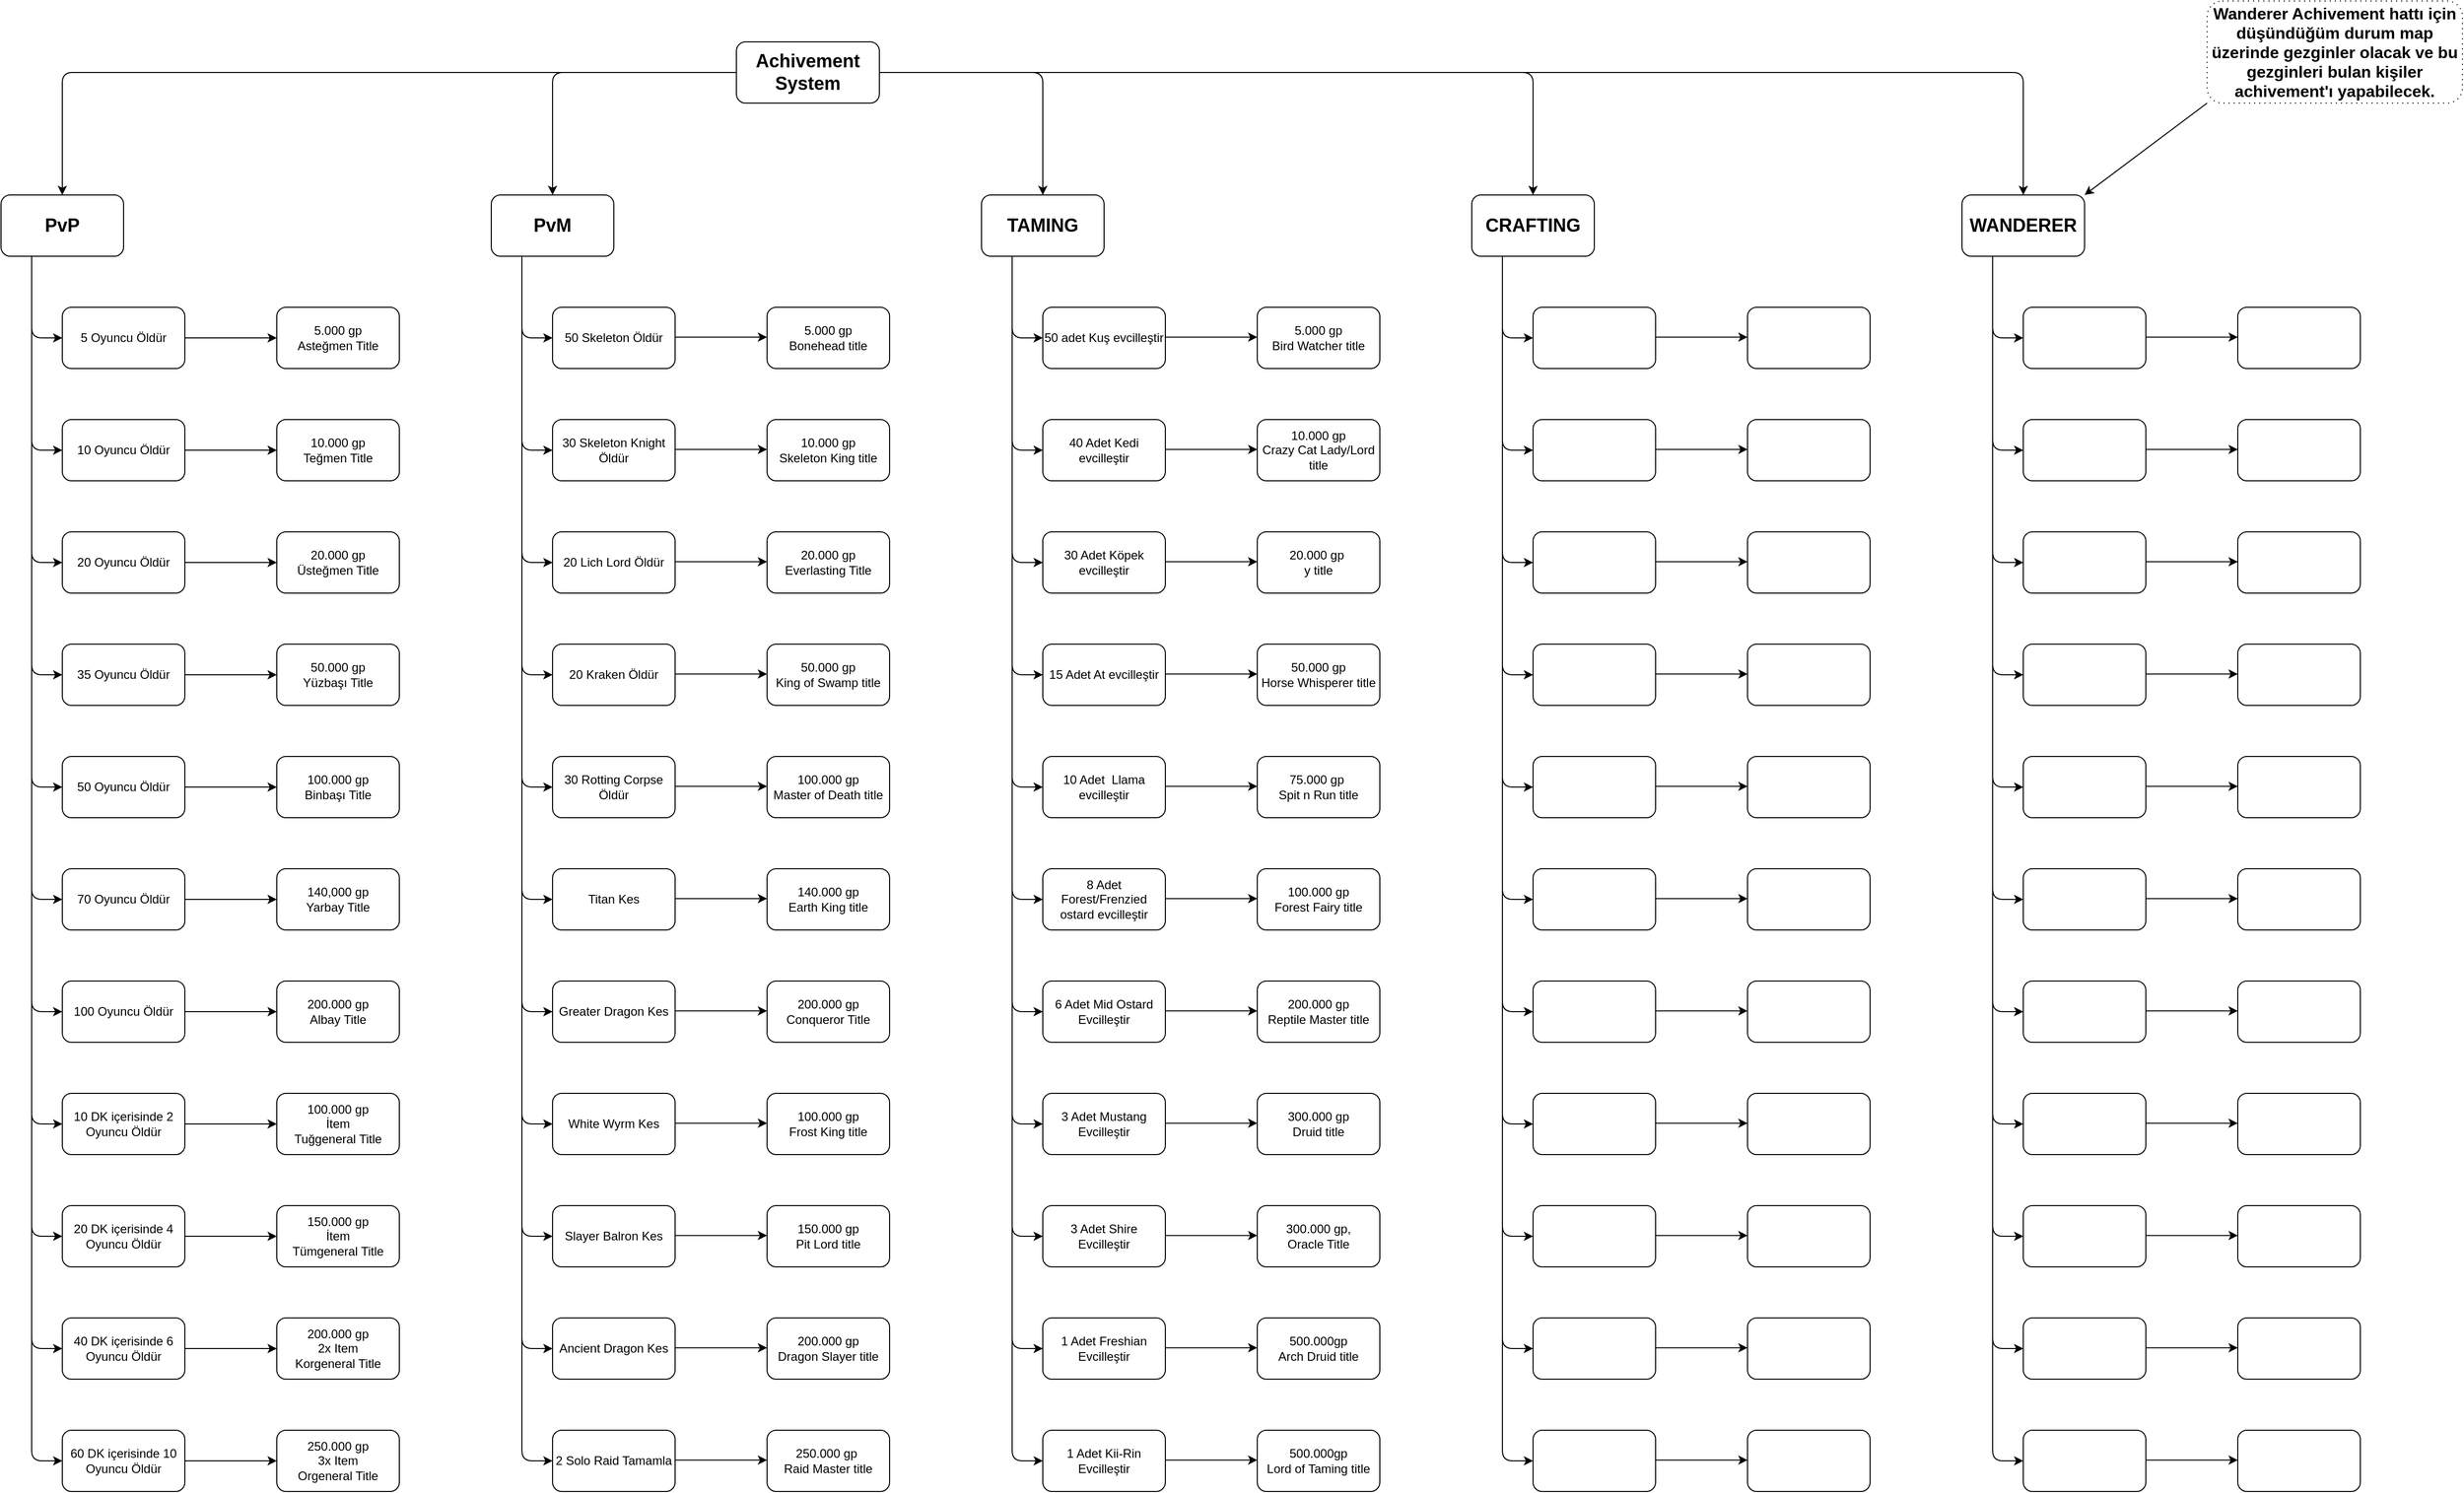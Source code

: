 <mxfile version="14.2.5" type="github">
  <diagram id="s364JGcUKSa12-7OBkJO" name="Achivement Tree">
    <mxGraphModel dx="-8578" dy="772" grid="1" gridSize="10" guides="1" tooltips="1" connect="1" arrows="1" fold="1" page="1" pageScale="1" pageWidth="5000" pageHeight="5000" math="0" shadow="0">
      <root>
        <mxCell id="0" />
        <mxCell id="1" parent="0" />
        <mxCell id="OzWvhK6dAo9HymXKtD1C-1" value="Achivement System" style="rounded=1;whiteSpace=wrap;html=1;fontStyle=1;fontSize=18;" parent="1" vertex="1">
          <mxGeometry x="12440" y="130" width="140" height="60" as="geometry" />
        </mxCell>
        <mxCell id="OzWvhK6dAo9HymXKtD1C-2" value="PvM" style="rounded=1;whiteSpace=wrap;html=1;fontStyle=1;fontSize=18;" parent="1" vertex="1">
          <mxGeometry x="12200" y="280" width="120" height="60" as="geometry" />
        </mxCell>
        <mxCell id="OzWvhK6dAo9HymXKtD1C-3" value="PvP" style="rounded=1;whiteSpace=wrap;html=1;fontStyle=1;fontSize=18;" parent="1" vertex="1">
          <mxGeometry x="11720" y="280" width="120" height="60" as="geometry" />
        </mxCell>
        <mxCell id="OzWvhK6dAo9HymXKtD1C-4" value="TAMING" style="rounded=1;whiteSpace=wrap;html=1;fontStyle=1;fontSize=18;" parent="1" vertex="1">
          <mxGeometry x="12680" y="280" width="120" height="60" as="geometry" />
        </mxCell>
        <mxCell id="OzWvhK6dAo9HymXKtD1C-5" value="CRAFTING" style="rounded=1;whiteSpace=wrap;html=1;fontStyle=1;fontSize=18;" parent="1" vertex="1">
          <mxGeometry x="13160" y="280" width="120" height="60" as="geometry" />
        </mxCell>
        <mxCell id="OzWvhK6dAo9HymXKtD1C-6" value="" style="endArrow=classic;html=1;exitX=0;exitY=0.5;exitDx=0;exitDy=0;entryX=0.5;entryY=0;entryDx=0;entryDy=0;" parent="1" source="OzWvhK6dAo9HymXKtD1C-1" target="OzWvhK6dAo9HymXKtD1C-3" edge="1">
          <mxGeometry width="50" height="50" relative="1" as="geometry">
            <mxPoint x="12320" y="200" as="sourcePoint" />
            <mxPoint x="12370" y="150" as="targetPoint" />
            <Array as="points">
              <mxPoint x="11780" y="160" />
            </Array>
          </mxGeometry>
        </mxCell>
        <mxCell id="OzWvhK6dAo9HymXKtD1C-7" value="" style="endArrow=classic;html=1;exitX=0;exitY=0.5;exitDx=0;exitDy=0;entryX=0.5;entryY=0;entryDx=0;entryDy=0;" parent="1" source="OzWvhK6dAo9HymXKtD1C-1" target="OzWvhK6dAo9HymXKtD1C-2" edge="1">
          <mxGeometry width="50" height="50" relative="1" as="geometry">
            <mxPoint x="12470" y="370" as="sourcePoint" />
            <mxPoint x="12520" y="320" as="targetPoint" />
            <Array as="points">
              <mxPoint x="12260" y="160" />
            </Array>
          </mxGeometry>
        </mxCell>
        <mxCell id="OzWvhK6dAo9HymXKtD1C-8" value="" style="endArrow=classic;html=1;exitX=1;exitY=0.5;exitDx=0;exitDy=0;entryX=0.5;entryY=0;entryDx=0;entryDy=0;" parent="1" source="OzWvhK6dAo9HymXKtD1C-1" target="OzWvhK6dAo9HymXKtD1C-5" edge="1">
          <mxGeometry width="50" height="50" relative="1" as="geometry">
            <mxPoint x="12930" y="340" as="sourcePoint" />
            <mxPoint x="12980" y="290" as="targetPoint" />
            <Array as="points">
              <mxPoint x="13220" y="160" />
            </Array>
          </mxGeometry>
        </mxCell>
        <mxCell id="OzWvhK6dAo9HymXKtD1C-9" value="" style="endArrow=classic;html=1;exitX=1;exitY=0.5;exitDx=0;exitDy=0;entryX=0.5;entryY=0;entryDx=0;entryDy=0;" parent="1" source="OzWvhK6dAo9HymXKtD1C-1" target="OzWvhK6dAo9HymXKtD1C-4" edge="1">
          <mxGeometry width="50" height="50" relative="1" as="geometry">
            <mxPoint x="12850" y="460" as="sourcePoint" />
            <mxPoint x="12900" y="410" as="targetPoint" />
            <Array as="points">
              <mxPoint x="12740" y="160" />
            </Array>
          </mxGeometry>
        </mxCell>
        <mxCell id="OzWvhK6dAo9HymXKtD1C-10" value="5 Oyuncu Öldür" style="rounded=1;whiteSpace=wrap;html=1;" parent="1" vertex="1">
          <mxGeometry x="11780" y="390" width="120" height="60" as="geometry" />
        </mxCell>
        <mxCell id="MRAyvvZyPW6zGo8ZCI47-1" value="" style="endArrow=classic;html=1;exitX=0.25;exitY=1;exitDx=0;exitDy=0;entryX=0;entryY=0.5;entryDx=0;entryDy=0;" parent="1" source="OzWvhK6dAo9HymXKtD1C-3" target="OzWvhK6dAo9HymXKtD1C-10" edge="1">
          <mxGeometry width="50" height="50" relative="1" as="geometry">
            <mxPoint x="11690" y="540" as="sourcePoint" />
            <mxPoint x="11740" y="490" as="targetPoint" />
            <Array as="points">
              <mxPoint x="11750" y="420" />
            </Array>
          </mxGeometry>
        </mxCell>
        <mxCell id="MRAyvvZyPW6zGo8ZCI47-2" value="10 Oyuncu Öldür" style="rounded=1;whiteSpace=wrap;html=1;" parent="1" vertex="1">
          <mxGeometry x="11780" y="500" width="120" height="60" as="geometry" />
        </mxCell>
        <mxCell id="MRAyvvZyPW6zGo8ZCI47-3" value="" style="endArrow=classic;html=1;exitX=0.25;exitY=1;exitDx=0;exitDy=0;entryX=0;entryY=0.5;entryDx=0;entryDy=0;" parent="1" source="OzWvhK6dAo9HymXKtD1C-3" target="MRAyvvZyPW6zGo8ZCI47-2" edge="1">
          <mxGeometry width="50" height="50" relative="1" as="geometry">
            <mxPoint x="11780" y="670" as="sourcePoint" />
            <mxPoint x="11830" y="620" as="targetPoint" />
            <Array as="points">
              <mxPoint x="11750" y="530" />
            </Array>
          </mxGeometry>
        </mxCell>
        <mxCell id="MRAyvvZyPW6zGo8ZCI47-4" value="20 Oyuncu Öldür" style="rounded=1;whiteSpace=wrap;html=1;" parent="1" vertex="1">
          <mxGeometry x="11780" y="610" width="120" height="60" as="geometry" />
        </mxCell>
        <mxCell id="MRAyvvZyPW6zGo8ZCI47-5" value="35 Oyuncu Öldür" style="rounded=1;whiteSpace=wrap;html=1;" parent="1" vertex="1">
          <mxGeometry x="11780" y="720" width="120" height="60" as="geometry" />
        </mxCell>
        <mxCell id="MRAyvvZyPW6zGo8ZCI47-6" value="50 Oyuncu Öldür" style="rounded=1;whiteSpace=wrap;html=1;" parent="1" vertex="1">
          <mxGeometry x="11780" y="830" width="120" height="60" as="geometry" />
        </mxCell>
        <mxCell id="MRAyvvZyPW6zGo8ZCI47-7" value="70 Oyuncu Öldür" style="rounded=1;whiteSpace=wrap;html=1;" parent="1" vertex="1">
          <mxGeometry x="11780" y="940" width="120" height="60" as="geometry" />
        </mxCell>
        <mxCell id="MRAyvvZyPW6zGo8ZCI47-8" value="100 Oyuncu Öldür" style="rounded=1;whiteSpace=wrap;html=1;" parent="1" vertex="1">
          <mxGeometry x="11780" y="1050" width="120" height="60" as="geometry" />
        </mxCell>
        <mxCell id="MRAyvvZyPW6zGo8ZCI47-9" value="10 DK içerisinde 2 Oyuncu Öldür" style="rounded=1;whiteSpace=wrap;html=1;" parent="1" vertex="1">
          <mxGeometry x="11780" y="1160" width="120" height="60" as="geometry" />
        </mxCell>
        <mxCell id="MRAyvvZyPW6zGo8ZCI47-10" value="20 DK içerisinde 4 Oyuncu Öldür" style="rounded=1;whiteSpace=wrap;html=1;" parent="1" vertex="1">
          <mxGeometry x="11780" y="1270" width="120" height="60" as="geometry" />
        </mxCell>
        <mxCell id="MRAyvvZyPW6zGo8ZCI47-11" value="40 DK içerisinde 6 Oyuncu Öldür" style="rounded=1;whiteSpace=wrap;html=1;" parent="1" vertex="1">
          <mxGeometry x="11780" y="1380" width="120" height="60" as="geometry" />
        </mxCell>
        <mxCell id="MRAyvvZyPW6zGo8ZCI47-12" value="60 DK içerisinde 10 Oyuncu Öldür" style="rounded=1;whiteSpace=wrap;html=1;" parent="1" vertex="1">
          <mxGeometry x="11780" y="1490" width="120" height="60" as="geometry" />
        </mxCell>
        <mxCell id="MRAyvvZyPW6zGo8ZCI47-13" value="" style="endArrow=classic;html=1;exitX=0.25;exitY=1;exitDx=0;exitDy=0;entryX=0;entryY=0.5;entryDx=0;entryDy=0;" parent="1" source="OzWvhK6dAo9HymXKtD1C-3" target="MRAyvvZyPW6zGo8ZCI47-4" edge="1">
          <mxGeometry width="50" height="50" relative="1" as="geometry">
            <mxPoint x="12010" y="570" as="sourcePoint" />
            <mxPoint x="12060" y="520" as="targetPoint" />
            <Array as="points">
              <mxPoint x="11750" y="640" />
            </Array>
          </mxGeometry>
        </mxCell>
        <mxCell id="MRAyvvZyPW6zGo8ZCI47-14" value="" style="endArrow=classic;html=1;entryX=0;entryY=0.5;entryDx=0;entryDy=0;" parent="1" target="MRAyvvZyPW6zGo8ZCI47-5" edge="1">
          <mxGeometry width="50" height="50" relative="1" as="geometry">
            <mxPoint x="11750" y="580" as="sourcePoint" />
            <mxPoint x="12010" y="650" as="targetPoint" />
            <Array as="points">
              <mxPoint x="11750" y="750" />
            </Array>
          </mxGeometry>
        </mxCell>
        <mxCell id="MRAyvvZyPW6zGo8ZCI47-15" value="" style="endArrow=classic;html=1;entryX=0;entryY=0.5;entryDx=0;entryDy=0;" parent="1" target="MRAyvvZyPW6zGo8ZCI47-6" edge="1">
          <mxGeometry width="50" height="50" relative="1" as="geometry">
            <mxPoint x="11750" y="720" as="sourcePoint" />
            <mxPoint x="11980" y="860" as="targetPoint" />
            <Array as="points">
              <mxPoint x="11750" y="860" />
            </Array>
          </mxGeometry>
        </mxCell>
        <mxCell id="MRAyvvZyPW6zGo8ZCI47-16" value="" style="endArrow=classic;html=1;entryX=0;entryY=0.5;entryDx=0;entryDy=0;" parent="1" target="MRAyvvZyPW6zGo8ZCI47-7" edge="1">
          <mxGeometry width="50" height="50" relative="1" as="geometry">
            <mxPoint x="11750" y="820" as="sourcePoint" />
            <mxPoint x="12060" y="980" as="targetPoint" />
            <Array as="points">
              <mxPoint x="11750" y="970" />
            </Array>
          </mxGeometry>
        </mxCell>
        <mxCell id="MRAyvvZyPW6zGo8ZCI47-17" value="" style="endArrow=classic;html=1;entryX=0;entryY=0.5;entryDx=0;entryDy=0;" parent="1" target="MRAyvvZyPW6zGo8ZCI47-8" edge="1">
          <mxGeometry width="50" height="50" relative="1" as="geometry">
            <mxPoint x="11750" y="940" as="sourcePoint" />
            <mxPoint x="12010" y="1100" as="targetPoint" />
            <Array as="points">
              <mxPoint x="11750" y="1080" />
            </Array>
          </mxGeometry>
        </mxCell>
        <mxCell id="MRAyvvZyPW6zGo8ZCI47-18" value="" style="endArrow=classic;html=1;entryX=0;entryY=0.5;entryDx=0;entryDy=0;" parent="1" target="MRAyvvZyPW6zGo8ZCI47-9" edge="1">
          <mxGeometry width="50" height="50" relative="1" as="geometry">
            <mxPoint x="11750" y="1050" as="sourcePoint" />
            <mxPoint x="12090" y="1260" as="targetPoint" />
            <Array as="points">
              <mxPoint x="11750" y="1190" />
            </Array>
          </mxGeometry>
        </mxCell>
        <mxCell id="MRAyvvZyPW6zGo8ZCI47-19" value="" style="endArrow=classic;html=1;entryX=0;entryY=0.5;entryDx=0;entryDy=0;" parent="1" target="MRAyvvZyPW6zGo8ZCI47-10" edge="1">
          <mxGeometry width="50" height="50" relative="1" as="geometry">
            <mxPoint x="11750" y="1160" as="sourcePoint" />
            <mxPoint x="12090" y="1270" as="targetPoint" />
            <Array as="points">
              <mxPoint x="11750" y="1300" />
            </Array>
          </mxGeometry>
        </mxCell>
        <mxCell id="MRAyvvZyPW6zGo8ZCI47-20" value="" style="endArrow=classic;html=1;entryX=0;entryY=0.5;entryDx=0;entryDy=0;" parent="1" target="MRAyvvZyPW6zGo8ZCI47-11" edge="1">
          <mxGeometry width="50" height="50" relative="1" as="geometry">
            <mxPoint x="11750" y="1260" as="sourcePoint" />
            <mxPoint x="12010" y="1400" as="targetPoint" />
            <Array as="points">
              <mxPoint x="11750" y="1410" />
            </Array>
          </mxGeometry>
        </mxCell>
        <mxCell id="MRAyvvZyPW6zGo8ZCI47-21" value="" style="endArrow=classic;html=1;entryX=0;entryY=0.5;entryDx=0;entryDy=0;" parent="1" target="MRAyvvZyPW6zGo8ZCI47-12" edge="1">
          <mxGeometry width="50" height="50" relative="1" as="geometry">
            <mxPoint x="11750" y="1380" as="sourcePoint" />
            <mxPoint x="12030" y="1490" as="targetPoint" />
            <Array as="points">
              <mxPoint x="11750" y="1520" />
            </Array>
          </mxGeometry>
        </mxCell>
        <mxCell id="MRAyvvZyPW6zGo8ZCI47-22" value="WANDERER" style="rounded=1;whiteSpace=wrap;html=1;fontStyle=1;fontSize=18;" parent="1" vertex="1">
          <mxGeometry x="13640" y="280" width="120" height="60" as="geometry" />
        </mxCell>
        <mxCell id="MRAyvvZyPW6zGo8ZCI47-23" value="" style="endArrow=classic;html=1;exitX=1;exitY=0.5;exitDx=0;exitDy=0;entryX=0.5;entryY=0;entryDx=0;entryDy=0;" parent="1" source="OzWvhK6dAo9HymXKtD1C-1" target="MRAyvvZyPW6zGo8ZCI47-22" edge="1">
          <mxGeometry width="50" height="50" relative="1" as="geometry">
            <mxPoint x="12970" y="480" as="sourcePoint" />
            <mxPoint x="13020" y="430" as="targetPoint" />
            <Array as="points">
              <mxPoint x="13700" y="160" />
            </Array>
          </mxGeometry>
        </mxCell>
        <mxCell id="MRAyvvZyPW6zGo8ZCI47-24" value="50 Skeleton Öldür" style="rounded=1;whiteSpace=wrap;html=1;" parent="1" vertex="1">
          <mxGeometry x="12260" y="390" width="120" height="60" as="geometry" />
        </mxCell>
        <mxCell id="MRAyvvZyPW6zGo8ZCI47-25" value="30 Skeleton Knight Öldür" style="rounded=1;whiteSpace=wrap;html=1;" parent="1" vertex="1">
          <mxGeometry x="12260" y="500" width="120" height="60" as="geometry" />
        </mxCell>
        <mxCell id="MRAyvvZyPW6zGo8ZCI47-26" value="20 Lich Lord Öldür" style="rounded=1;whiteSpace=wrap;html=1;" parent="1" vertex="1">
          <mxGeometry x="12260" y="610" width="120" height="60" as="geometry" />
        </mxCell>
        <mxCell id="MRAyvvZyPW6zGo8ZCI47-27" value="20 Kraken Öldür" style="rounded=1;whiteSpace=wrap;html=1;" parent="1" vertex="1">
          <mxGeometry x="12260" y="720" width="120" height="60" as="geometry" />
        </mxCell>
        <mxCell id="MRAyvvZyPW6zGo8ZCI47-28" value="&lt;span&gt;30 Rotting Corpse Öldür&lt;/span&gt;" style="rounded=1;whiteSpace=wrap;html=1;" parent="1" vertex="1">
          <mxGeometry x="12260" y="830" width="120" height="60" as="geometry" />
        </mxCell>
        <mxCell id="MRAyvvZyPW6zGo8ZCI47-29" value="Titan Kes" style="rounded=1;whiteSpace=wrap;html=1;" parent="1" vertex="1">
          <mxGeometry x="12260" y="940" width="120" height="60" as="geometry" />
        </mxCell>
        <mxCell id="MRAyvvZyPW6zGo8ZCI47-30" value="Greater Dragon Kes" style="rounded=1;whiteSpace=wrap;html=1;" parent="1" vertex="1">
          <mxGeometry x="12260" y="1050" width="120" height="60" as="geometry" />
        </mxCell>
        <mxCell id="MRAyvvZyPW6zGo8ZCI47-31" value="White Wyrm Kes" style="rounded=1;whiteSpace=wrap;html=1;" parent="1" vertex="1">
          <mxGeometry x="12260" y="1160" width="120" height="60" as="geometry" />
        </mxCell>
        <mxCell id="MRAyvvZyPW6zGo8ZCI47-32" value="Slayer Balron Kes" style="rounded=1;whiteSpace=wrap;html=1;" parent="1" vertex="1">
          <mxGeometry x="12260" y="1270" width="120" height="60" as="geometry" />
        </mxCell>
        <mxCell id="MRAyvvZyPW6zGo8ZCI47-33" value="Ancient Dragon Kes" style="rounded=1;whiteSpace=wrap;html=1;" parent="1" vertex="1">
          <mxGeometry x="12260" y="1380" width="120" height="60" as="geometry" />
        </mxCell>
        <mxCell id="MRAyvvZyPW6zGo8ZCI47-34" value="2 Solo Raid Tamamla" style="rounded=1;whiteSpace=wrap;html=1;" parent="1" vertex="1">
          <mxGeometry x="12260" y="1490" width="120" height="60" as="geometry" />
        </mxCell>
        <mxCell id="MRAyvvZyPW6zGo8ZCI47-35" value="" style="endArrow=classic;html=1;entryX=0;entryY=0.5;entryDx=0;entryDy=0;" parent="1" edge="1">
          <mxGeometry width="50" height="50" relative="1" as="geometry">
            <mxPoint x="12230" y="580" as="sourcePoint" />
            <mxPoint x="12260" y="750" as="targetPoint" />
            <Array as="points">
              <mxPoint x="12230" y="750" />
            </Array>
          </mxGeometry>
        </mxCell>
        <mxCell id="MRAyvvZyPW6zGo8ZCI47-36" value="" style="endArrow=classic;html=1;entryX=0;entryY=0.5;entryDx=0;entryDy=0;" parent="1" edge="1">
          <mxGeometry width="50" height="50" relative="1" as="geometry">
            <mxPoint x="12230" y="720" as="sourcePoint" />
            <mxPoint x="12260" y="860" as="targetPoint" />
            <Array as="points">
              <mxPoint x="12230" y="860" />
            </Array>
          </mxGeometry>
        </mxCell>
        <mxCell id="MRAyvvZyPW6zGo8ZCI47-37" value="" style="endArrow=classic;html=1;entryX=0;entryY=0.5;entryDx=0;entryDy=0;" parent="1" edge="1">
          <mxGeometry width="50" height="50" relative="1" as="geometry">
            <mxPoint x="12230" y="820" as="sourcePoint" />
            <mxPoint x="12260" y="970" as="targetPoint" />
            <Array as="points">
              <mxPoint x="12230" y="970" />
            </Array>
          </mxGeometry>
        </mxCell>
        <mxCell id="MRAyvvZyPW6zGo8ZCI47-38" value="" style="endArrow=classic;html=1;entryX=0;entryY=0.5;entryDx=0;entryDy=0;" parent="1" edge="1">
          <mxGeometry width="50" height="50" relative="1" as="geometry">
            <mxPoint x="12230" y="940" as="sourcePoint" />
            <mxPoint x="12260" y="1080" as="targetPoint" />
            <Array as="points">
              <mxPoint x="12230" y="1080" />
            </Array>
          </mxGeometry>
        </mxCell>
        <mxCell id="MRAyvvZyPW6zGo8ZCI47-39" value="" style="endArrow=classic;html=1;entryX=0;entryY=0.5;entryDx=0;entryDy=0;" parent="1" edge="1">
          <mxGeometry width="50" height="50" relative="1" as="geometry">
            <mxPoint x="12230" y="1050" as="sourcePoint" />
            <mxPoint x="12260" y="1190" as="targetPoint" />
            <Array as="points">
              <mxPoint x="12230" y="1190" />
            </Array>
          </mxGeometry>
        </mxCell>
        <mxCell id="MRAyvvZyPW6zGo8ZCI47-40" value="" style="endArrow=classic;html=1;entryX=0;entryY=0.5;entryDx=0;entryDy=0;" parent="1" edge="1">
          <mxGeometry width="50" height="50" relative="1" as="geometry">
            <mxPoint x="12230" y="1160" as="sourcePoint" />
            <mxPoint x="12260" y="1300" as="targetPoint" />
            <Array as="points">
              <mxPoint x="12230" y="1300" />
            </Array>
          </mxGeometry>
        </mxCell>
        <mxCell id="MRAyvvZyPW6zGo8ZCI47-41" value="" style="endArrow=classic;html=1;entryX=0;entryY=0.5;entryDx=0;entryDy=0;" parent="1" edge="1">
          <mxGeometry width="50" height="50" relative="1" as="geometry">
            <mxPoint x="12230" y="1260" as="sourcePoint" />
            <mxPoint x="12260" y="1410" as="targetPoint" />
            <Array as="points">
              <mxPoint x="12230" y="1410" />
            </Array>
          </mxGeometry>
        </mxCell>
        <mxCell id="MRAyvvZyPW6zGo8ZCI47-42" value="" style="endArrow=classic;html=1;entryX=0;entryY=0.5;entryDx=0;entryDy=0;" parent="1" edge="1">
          <mxGeometry width="50" height="50" relative="1" as="geometry">
            <mxPoint x="12230" y="1380" as="sourcePoint" />
            <mxPoint x="12260" y="1520" as="targetPoint" />
            <Array as="points">
              <mxPoint x="12230" y="1520" />
            </Array>
          </mxGeometry>
        </mxCell>
        <mxCell id="MRAyvvZyPW6zGo8ZCI47-43" value="" style="endArrow=classic;html=1;exitX=0.25;exitY=1;exitDx=0;exitDy=0;entryX=0;entryY=0.5;entryDx=0;entryDy=0;" parent="1" source="OzWvhK6dAo9HymXKtD1C-2" target="MRAyvvZyPW6zGo8ZCI47-24" edge="1">
          <mxGeometry width="50" height="50" relative="1" as="geometry">
            <mxPoint x="12090" y="510" as="sourcePoint" />
            <mxPoint x="12140" y="460" as="targetPoint" />
            <Array as="points">
              <mxPoint x="12230" y="420" />
            </Array>
          </mxGeometry>
        </mxCell>
        <mxCell id="MRAyvvZyPW6zGo8ZCI47-44" value="" style="endArrow=classic;html=1;exitX=0.25;exitY=1;exitDx=0;exitDy=0;entryX=0;entryY=0.5;entryDx=0;entryDy=0;" parent="1" source="OzWvhK6dAo9HymXKtD1C-2" target="MRAyvvZyPW6zGo8ZCI47-25" edge="1">
          <mxGeometry width="50" height="50" relative="1" as="geometry">
            <mxPoint x="12160" y="500" as="sourcePoint" />
            <mxPoint x="12210" y="450" as="targetPoint" />
            <Array as="points">
              <mxPoint x="12230" y="530" />
            </Array>
          </mxGeometry>
        </mxCell>
        <mxCell id="MRAyvvZyPW6zGo8ZCI47-45" value="" style="endArrow=classic;html=1;exitX=0.25;exitY=1;exitDx=0;exitDy=0;entryX=0;entryY=0.5;entryDx=0;entryDy=0;" parent="1" source="OzWvhK6dAo9HymXKtD1C-2" target="MRAyvvZyPW6zGo8ZCI47-26" edge="1">
          <mxGeometry width="50" height="50" relative="1" as="geometry">
            <mxPoint x="12120" y="600" as="sourcePoint" />
            <mxPoint x="12170" y="550" as="targetPoint" />
            <Array as="points">
              <mxPoint x="12230" y="640" />
            </Array>
          </mxGeometry>
        </mxCell>
        <mxCell id="MRAyvvZyPW6zGo8ZCI47-46" value="5.000 gp&lt;br&gt;Asteğmen Title" style="rounded=1;whiteSpace=wrap;html=1;" parent="1" vertex="1">
          <mxGeometry x="11990" y="390" width="120" height="60" as="geometry" />
        </mxCell>
        <mxCell id="MRAyvvZyPW6zGo8ZCI47-47" value="10.000 gp&lt;br&gt;Teğmen Title" style="rounded=1;whiteSpace=wrap;html=1;" parent="1" vertex="1">
          <mxGeometry x="11990" y="500" width="120" height="60" as="geometry" />
        </mxCell>
        <mxCell id="MRAyvvZyPW6zGo8ZCI47-48" value="20.000 gp&lt;br&gt;Üsteğmen Title" style="rounded=1;whiteSpace=wrap;html=1;" parent="1" vertex="1">
          <mxGeometry x="11990" y="610" width="120" height="60" as="geometry" />
        </mxCell>
        <mxCell id="MRAyvvZyPW6zGo8ZCI47-49" value="50.000 gp&lt;br&gt;Yüzbaşı Title" style="rounded=1;whiteSpace=wrap;html=1;" parent="1" vertex="1">
          <mxGeometry x="11990" y="720" width="120" height="60" as="geometry" />
        </mxCell>
        <mxCell id="MRAyvvZyPW6zGo8ZCI47-50" value="100.000 gp&lt;br&gt;Binbaşı Title" style="rounded=1;whiteSpace=wrap;html=1;" parent="1" vertex="1">
          <mxGeometry x="11990" y="830" width="120" height="60" as="geometry" />
        </mxCell>
        <mxCell id="MRAyvvZyPW6zGo8ZCI47-51" value="140,000 gp&lt;br&gt;Yarbay Title" style="rounded=1;whiteSpace=wrap;html=1;" parent="1" vertex="1">
          <mxGeometry x="11990" y="940" width="120" height="60" as="geometry" />
        </mxCell>
        <mxCell id="MRAyvvZyPW6zGo8ZCI47-52" value="200.000 gp&lt;br&gt;Albay Title" style="rounded=1;whiteSpace=wrap;html=1;" parent="1" vertex="1">
          <mxGeometry x="11990" y="1050" width="120" height="60" as="geometry" />
        </mxCell>
        <mxCell id="MRAyvvZyPW6zGo8ZCI47-53" value="100.000 gp&lt;br&gt;İtem&lt;br&gt;Tuğgeneral Title" style="rounded=1;whiteSpace=wrap;html=1;" parent="1" vertex="1">
          <mxGeometry x="11990" y="1160" width="120" height="60" as="geometry" />
        </mxCell>
        <mxCell id="MRAyvvZyPW6zGo8ZCI47-54" value="150.000 gp&lt;br&gt;İtem&lt;br&gt;Tümgeneral Title" style="rounded=1;whiteSpace=wrap;html=1;" parent="1" vertex="1">
          <mxGeometry x="11990" y="1270" width="120" height="60" as="geometry" />
        </mxCell>
        <mxCell id="MRAyvvZyPW6zGo8ZCI47-55" value="200.000 gp&lt;br&gt;2x Item&lt;br&gt;Korgeneral Title" style="rounded=1;whiteSpace=wrap;html=1;" parent="1" vertex="1">
          <mxGeometry x="11990" y="1380" width="120" height="60" as="geometry" />
        </mxCell>
        <mxCell id="MRAyvvZyPW6zGo8ZCI47-56" value="250.000 gp&lt;br&gt;3x Item&lt;br&gt;Orgeneral Title" style="rounded=1;whiteSpace=wrap;html=1;" parent="1" vertex="1">
          <mxGeometry x="11990" y="1490" width="120" height="60" as="geometry" />
        </mxCell>
        <mxCell id="MRAyvvZyPW6zGo8ZCI47-57" value="" style="endArrow=classic;html=1;exitX=1;exitY=0.5;exitDx=0;exitDy=0;entryX=0;entryY=0.5;entryDx=0;entryDy=0;" parent="1" source="OzWvhK6dAo9HymXKtD1C-10" target="MRAyvvZyPW6zGo8ZCI47-46" edge="1">
          <mxGeometry width="50" height="50" relative="1" as="geometry">
            <mxPoint x="11630" y="670" as="sourcePoint" />
            <mxPoint x="11680" y="620" as="targetPoint" />
          </mxGeometry>
        </mxCell>
        <mxCell id="MRAyvvZyPW6zGo8ZCI47-58" value="" style="endArrow=classic;html=1;exitX=1;exitY=0.5;exitDx=0;exitDy=0;entryX=0;entryY=0.5;entryDx=0;entryDy=0;" parent="1" source="MRAyvvZyPW6zGo8ZCI47-2" target="MRAyvvZyPW6zGo8ZCI47-47" edge="1">
          <mxGeometry width="50" height="50" relative="1" as="geometry">
            <mxPoint x="11670" y="640" as="sourcePoint" />
            <mxPoint x="11720" y="590" as="targetPoint" />
          </mxGeometry>
        </mxCell>
        <mxCell id="MRAyvvZyPW6zGo8ZCI47-59" value="" style="endArrow=classic;html=1;exitX=1;exitY=0.5;exitDx=0;exitDy=0;entryX=0;entryY=0.5;entryDx=0;entryDy=0;" parent="1" source="MRAyvvZyPW6zGo8ZCI47-4" target="MRAyvvZyPW6zGo8ZCI47-48" edge="1">
          <mxGeometry width="50" height="50" relative="1" as="geometry">
            <mxPoint x="11640" y="650" as="sourcePoint" />
            <mxPoint x="11690" y="600" as="targetPoint" />
          </mxGeometry>
        </mxCell>
        <mxCell id="MRAyvvZyPW6zGo8ZCI47-60" value="" style="endArrow=classic;html=1;exitX=1;exitY=0.5;exitDx=0;exitDy=0;entryX=0;entryY=0.5;entryDx=0;entryDy=0;" parent="1" source="MRAyvvZyPW6zGo8ZCI47-5" target="MRAyvvZyPW6zGo8ZCI47-49" edge="1">
          <mxGeometry width="50" height="50" relative="1" as="geometry">
            <mxPoint x="11610" y="760" as="sourcePoint" />
            <mxPoint x="11660" y="710" as="targetPoint" />
          </mxGeometry>
        </mxCell>
        <mxCell id="MRAyvvZyPW6zGo8ZCI47-61" value="" style="endArrow=classic;html=1;exitX=1;exitY=0.5;exitDx=0;exitDy=0;entryX=0;entryY=0.5;entryDx=0;entryDy=0;" parent="1" source="MRAyvvZyPW6zGo8ZCI47-6" target="MRAyvvZyPW6zGo8ZCI47-50" edge="1">
          <mxGeometry width="50" height="50" relative="1" as="geometry">
            <mxPoint x="11610" y="880" as="sourcePoint" />
            <mxPoint x="11660" y="830" as="targetPoint" />
          </mxGeometry>
        </mxCell>
        <mxCell id="MRAyvvZyPW6zGo8ZCI47-62" value="" style="endArrow=classic;html=1;exitX=1;exitY=0.5;exitDx=0;exitDy=0;entryX=0;entryY=0.5;entryDx=0;entryDy=0;" parent="1" source="MRAyvvZyPW6zGo8ZCI47-7" target="MRAyvvZyPW6zGo8ZCI47-51" edge="1">
          <mxGeometry width="50" height="50" relative="1" as="geometry">
            <mxPoint x="11640" y="960" as="sourcePoint" />
            <mxPoint x="11690" y="910" as="targetPoint" />
          </mxGeometry>
        </mxCell>
        <mxCell id="MRAyvvZyPW6zGo8ZCI47-63" value="" style="endArrow=classic;html=1;exitX=1;exitY=0.5;exitDx=0;exitDy=0;entryX=0;entryY=0.5;entryDx=0;entryDy=0;" parent="1" source="MRAyvvZyPW6zGo8ZCI47-8" target="MRAyvvZyPW6zGo8ZCI47-52" edge="1">
          <mxGeometry width="50" height="50" relative="1" as="geometry">
            <mxPoint x="11680" y="1050" as="sourcePoint" />
            <mxPoint x="11730" y="1000" as="targetPoint" />
          </mxGeometry>
        </mxCell>
        <mxCell id="MRAyvvZyPW6zGo8ZCI47-64" value="" style="endArrow=classic;html=1;exitX=1;exitY=0.5;exitDx=0;exitDy=0;entryX=0;entryY=0.5;entryDx=0;entryDy=0;" parent="1" source="MRAyvvZyPW6zGo8ZCI47-9" target="MRAyvvZyPW6zGo8ZCI47-53" edge="1">
          <mxGeometry width="50" height="50" relative="1" as="geometry">
            <mxPoint x="11620" y="1250" as="sourcePoint" />
            <mxPoint x="11670" y="1200" as="targetPoint" />
          </mxGeometry>
        </mxCell>
        <mxCell id="MRAyvvZyPW6zGo8ZCI47-65" value="" style="endArrow=classic;html=1;exitX=1;exitY=0.5;exitDx=0;exitDy=0;entryX=0;entryY=0.5;entryDx=0;entryDy=0;" parent="1" source="MRAyvvZyPW6zGo8ZCI47-10" target="MRAyvvZyPW6zGo8ZCI47-54" edge="1">
          <mxGeometry width="50" height="50" relative="1" as="geometry">
            <mxPoint x="11650" y="1340" as="sourcePoint" />
            <mxPoint x="11700" y="1290" as="targetPoint" />
          </mxGeometry>
        </mxCell>
        <mxCell id="MRAyvvZyPW6zGo8ZCI47-66" value="" style="endArrow=classic;html=1;exitX=1;exitY=0.5;exitDx=0;exitDy=0;entryX=0;entryY=0.5;entryDx=0;entryDy=0;" parent="1" source="MRAyvvZyPW6zGo8ZCI47-11" target="MRAyvvZyPW6zGo8ZCI47-55" edge="1">
          <mxGeometry width="50" height="50" relative="1" as="geometry">
            <mxPoint x="11610" y="1390" as="sourcePoint" />
            <mxPoint x="11660" y="1340" as="targetPoint" />
          </mxGeometry>
        </mxCell>
        <mxCell id="MRAyvvZyPW6zGo8ZCI47-67" value="" style="endArrow=classic;html=1;exitX=1;exitY=0.5;exitDx=0;exitDy=0;entryX=0;entryY=0.5;entryDx=0;entryDy=0;" parent="1" source="MRAyvvZyPW6zGo8ZCI47-12" target="MRAyvvZyPW6zGo8ZCI47-56" edge="1">
          <mxGeometry width="50" height="50" relative="1" as="geometry">
            <mxPoint x="11620" y="1500" as="sourcePoint" />
            <mxPoint x="11670" y="1450" as="targetPoint" />
          </mxGeometry>
        </mxCell>
        <mxCell id="MRAyvvZyPW6zGo8ZCI47-68" value="5.000 gp&lt;br&gt;Bonehead title" style="rounded=1;whiteSpace=wrap;html=1;" parent="1" vertex="1">
          <mxGeometry x="12470" y="390" width="120" height="60" as="geometry" />
        </mxCell>
        <mxCell id="MRAyvvZyPW6zGo8ZCI47-69" value="10.000 gp&lt;br&gt;Skeleton King title" style="rounded=1;whiteSpace=wrap;html=1;" parent="1" vertex="1">
          <mxGeometry x="12470" y="500" width="120" height="60" as="geometry" />
        </mxCell>
        <mxCell id="MRAyvvZyPW6zGo8ZCI47-70" value="20.000 gp&lt;br&gt;Everlasting Title" style="rounded=1;whiteSpace=wrap;html=1;" parent="1" vertex="1">
          <mxGeometry x="12470" y="610" width="120" height="60" as="geometry" />
        </mxCell>
        <mxCell id="MRAyvvZyPW6zGo8ZCI47-71" value="50.000 gp&lt;br&gt;King of Swamp title" style="rounded=1;whiteSpace=wrap;html=1;" parent="1" vertex="1">
          <mxGeometry x="12470" y="720" width="120" height="60" as="geometry" />
        </mxCell>
        <mxCell id="MRAyvvZyPW6zGo8ZCI47-72" value="100.000 gp&lt;br&gt;Master of Death title" style="rounded=1;whiteSpace=wrap;html=1;" parent="1" vertex="1">
          <mxGeometry x="12470" y="830" width="120" height="60" as="geometry" />
        </mxCell>
        <mxCell id="MRAyvvZyPW6zGo8ZCI47-73" value="140.000 gp&lt;br&gt;Earth King title" style="rounded=1;whiteSpace=wrap;html=1;" parent="1" vertex="1">
          <mxGeometry x="12470" y="940" width="120" height="60" as="geometry" />
        </mxCell>
        <mxCell id="MRAyvvZyPW6zGo8ZCI47-74" value="200.000 gp&lt;br&gt;Conqueror Title" style="rounded=1;whiteSpace=wrap;html=1;" parent="1" vertex="1">
          <mxGeometry x="12470" y="1050" width="120" height="60" as="geometry" />
        </mxCell>
        <mxCell id="MRAyvvZyPW6zGo8ZCI47-75" value="100.000 gp&lt;br&gt;Frost King title" style="rounded=1;whiteSpace=wrap;html=1;" parent="1" vertex="1">
          <mxGeometry x="12470" y="1160" width="120" height="60" as="geometry" />
        </mxCell>
        <mxCell id="MRAyvvZyPW6zGo8ZCI47-76" value="150.000 gp&lt;br&gt;Pit Lord title" style="rounded=1;whiteSpace=wrap;html=1;" parent="1" vertex="1">
          <mxGeometry x="12470" y="1270" width="120" height="60" as="geometry" />
        </mxCell>
        <mxCell id="MRAyvvZyPW6zGo8ZCI47-77" value="200.000 gp&lt;br&gt;Dragon Slayer title" style="rounded=1;whiteSpace=wrap;html=1;" parent="1" vertex="1">
          <mxGeometry x="12470" y="1380" width="120" height="60" as="geometry" />
        </mxCell>
        <mxCell id="MRAyvvZyPW6zGo8ZCI47-78" value="250.000 gp&amp;nbsp;&lt;br&gt;Raid Master title" style="rounded=1;whiteSpace=wrap;html=1;" parent="1" vertex="1">
          <mxGeometry x="12470" y="1490" width="120" height="60" as="geometry" />
        </mxCell>
        <mxCell id="MRAyvvZyPW6zGo8ZCI47-79" value="" style="endArrow=classic;html=1;exitX=1;exitY=0.5;exitDx=0;exitDy=0;entryX=0;entryY=0.5;entryDx=0;entryDy=0;" parent="1" edge="1">
          <mxGeometry width="50" height="50" relative="1" as="geometry">
            <mxPoint x="12380" y="419.29" as="sourcePoint" />
            <mxPoint x="12470" y="419.29" as="targetPoint" />
          </mxGeometry>
        </mxCell>
        <mxCell id="MRAyvvZyPW6zGo8ZCI47-80" value="" style="endArrow=classic;html=1;exitX=1;exitY=0.5;exitDx=0;exitDy=0;entryX=0;entryY=0.5;entryDx=0;entryDy=0;" parent="1" edge="1">
          <mxGeometry width="50" height="50" relative="1" as="geometry">
            <mxPoint x="12380" y="529.29" as="sourcePoint" />
            <mxPoint x="12470" y="529.29" as="targetPoint" />
          </mxGeometry>
        </mxCell>
        <mxCell id="MRAyvvZyPW6zGo8ZCI47-81" value="" style="endArrow=classic;html=1;exitX=1;exitY=0.5;exitDx=0;exitDy=0;entryX=0;entryY=0.5;entryDx=0;entryDy=0;" parent="1" edge="1">
          <mxGeometry width="50" height="50" relative="1" as="geometry">
            <mxPoint x="12380" y="639.29" as="sourcePoint" />
            <mxPoint x="12470" y="639.29" as="targetPoint" />
          </mxGeometry>
        </mxCell>
        <mxCell id="MRAyvvZyPW6zGo8ZCI47-82" value="" style="endArrow=classic;html=1;exitX=1;exitY=0.5;exitDx=0;exitDy=0;entryX=0;entryY=0.5;entryDx=0;entryDy=0;" parent="1" edge="1">
          <mxGeometry width="50" height="50" relative="1" as="geometry">
            <mxPoint x="12380" y="749.29" as="sourcePoint" />
            <mxPoint x="12470" y="749.29" as="targetPoint" />
          </mxGeometry>
        </mxCell>
        <mxCell id="MRAyvvZyPW6zGo8ZCI47-83" value="" style="endArrow=classic;html=1;exitX=1;exitY=0.5;exitDx=0;exitDy=0;entryX=0;entryY=0.5;entryDx=0;entryDy=0;" parent="1" edge="1">
          <mxGeometry width="50" height="50" relative="1" as="geometry">
            <mxPoint x="12380" y="859.29" as="sourcePoint" />
            <mxPoint x="12470" y="859.29" as="targetPoint" />
          </mxGeometry>
        </mxCell>
        <mxCell id="MRAyvvZyPW6zGo8ZCI47-84" value="" style="endArrow=classic;html=1;exitX=1;exitY=0.5;exitDx=0;exitDy=0;entryX=0;entryY=0.5;entryDx=0;entryDy=0;" parent="1" edge="1">
          <mxGeometry width="50" height="50" relative="1" as="geometry">
            <mxPoint x="12380" y="969.29" as="sourcePoint" />
            <mxPoint x="12470" y="969.29" as="targetPoint" />
          </mxGeometry>
        </mxCell>
        <mxCell id="MRAyvvZyPW6zGo8ZCI47-85" value="" style="endArrow=classic;html=1;exitX=1;exitY=0.5;exitDx=0;exitDy=0;entryX=0;entryY=0.5;entryDx=0;entryDy=0;" parent="1" edge="1">
          <mxGeometry width="50" height="50" relative="1" as="geometry">
            <mxPoint x="12380" y="1079.29" as="sourcePoint" />
            <mxPoint x="12470" y="1079.29" as="targetPoint" />
          </mxGeometry>
        </mxCell>
        <mxCell id="MRAyvvZyPW6zGo8ZCI47-86" value="" style="endArrow=classic;html=1;exitX=1;exitY=0.5;exitDx=0;exitDy=0;entryX=0;entryY=0.5;entryDx=0;entryDy=0;" parent="1" edge="1">
          <mxGeometry width="50" height="50" relative="1" as="geometry">
            <mxPoint x="12380" y="1189.29" as="sourcePoint" />
            <mxPoint x="12470" y="1189.29" as="targetPoint" />
          </mxGeometry>
        </mxCell>
        <mxCell id="MRAyvvZyPW6zGo8ZCI47-87" value="" style="endArrow=classic;html=1;exitX=1;exitY=0.5;exitDx=0;exitDy=0;entryX=0;entryY=0.5;entryDx=0;entryDy=0;" parent="1" edge="1">
          <mxGeometry width="50" height="50" relative="1" as="geometry">
            <mxPoint x="12380" y="1299.29" as="sourcePoint" />
            <mxPoint x="12470" y="1299.29" as="targetPoint" />
          </mxGeometry>
        </mxCell>
        <mxCell id="MRAyvvZyPW6zGo8ZCI47-88" value="" style="endArrow=classic;html=1;exitX=1;exitY=0.5;exitDx=0;exitDy=0;entryX=0;entryY=0.5;entryDx=0;entryDy=0;" parent="1" edge="1">
          <mxGeometry width="50" height="50" relative="1" as="geometry">
            <mxPoint x="12380" y="1409.29" as="sourcePoint" />
            <mxPoint x="12470" y="1409.29" as="targetPoint" />
          </mxGeometry>
        </mxCell>
        <mxCell id="MRAyvvZyPW6zGo8ZCI47-89" value="" style="endArrow=classic;html=1;exitX=1;exitY=0.5;exitDx=0;exitDy=0;entryX=0;entryY=0.5;entryDx=0;entryDy=0;" parent="1" edge="1">
          <mxGeometry width="50" height="50" relative="1" as="geometry">
            <mxPoint x="12380" y="1519.29" as="sourcePoint" />
            <mxPoint x="12470" y="1519.29" as="targetPoint" />
          </mxGeometry>
        </mxCell>
        <mxCell id="MRAyvvZyPW6zGo8ZCI47-134" value="50 adet Kuş evcilleştir" style="rounded=1;whiteSpace=wrap;html=1;" parent="1" vertex="1">
          <mxGeometry x="12740" y="390" width="120" height="60" as="geometry" />
        </mxCell>
        <mxCell id="MRAyvvZyPW6zGo8ZCI47-135" value="40 Adet Kedi evcilleştir" style="rounded=1;whiteSpace=wrap;html=1;" parent="1" vertex="1">
          <mxGeometry x="12740" y="500" width="120" height="60" as="geometry" />
        </mxCell>
        <mxCell id="MRAyvvZyPW6zGo8ZCI47-136" value="30 Adet Köpek evcilleştir" style="rounded=1;whiteSpace=wrap;html=1;" parent="1" vertex="1">
          <mxGeometry x="12740" y="610" width="120" height="60" as="geometry" />
        </mxCell>
        <mxCell id="MRAyvvZyPW6zGo8ZCI47-137" value="15 Adet At evcilleştir" style="rounded=1;whiteSpace=wrap;html=1;" parent="1" vertex="1">
          <mxGeometry x="12740" y="720" width="120" height="60" as="geometry" />
        </mxCell>
        <mxCell id="MRAyvvZyPW6zGo8ZCI47-138" value="&lt;span&gt;10 Adet&amp;nbsp; Llama evcilleştir&lt;/span&gt;" style="rounded=1;whiteSpace=wrap;html=1;" parent="1" vertex="1">
          <mxGeometry x="12740" y="830" width="120" height="60" as="geometry" />
        </mxCell>
        <mxCell id="MRAyvvZyPW6zGo8ZCI47-139" value="8 Adet Forest/Frenzied ostard evcilleştir" style="rounded=1;whiteSpace=wrap;html=1;" parent="1" vertex="1">
          <mxGeometry x="12740" y="940" width="120" height="60" as="geometry" />
        </mxCell>
        <mxCell id="MRAyvvZyPW6zGo8ZCI47-140" value="6 Adet Mid Ostard Evcilleştir" style="rounded=1;whiteSpace=wrap;html=1;" parent="1" vertex="1">
          <mxGeometry x="12740" y="1050" width="120" height="60" as="geometry" />
        </mxCell>
        <mxCell id="MRAyvvZyPW6zGo8ZCI47-141" value="3 Adet Mustang Evcilleştir" style="rounded=1;whiteSpace=wrap;html=1;" parent="1" vertex="1">
          <mxGeometry x="12740" y="1160" width="120" height="60" as="geometry" />
        </mxCell>
        <mxCell id="MRAyvvZyPW6zGo8ZCI47-142" value="3 Adet Shire Evcilleştir" style="rounded=1;whiteSpace=wrap;html=1;" parent="1" vertex="1">
          <mxGeometry x="12740" y="1270" width="120" height="60" as="geometry" />
        </mxCell>
        <mxCell id="MRAyvvZyPW6zGo8ZCI47-143" value="1 Adet Freshian Evcilleştir" style="rounded=1;whiteSpace=wrap;html=1;" parent="1" vertex="1">
          <mxGeometry x="12740" y="1380" width="120" height="60" as="geometry" />
        </mxCell>
        <mxCell id="MRAyvvZyPW6zGo8ZCI47-144" value="&lt;span&gt;1 Adet Kii-Rin Evcilleştir&lt;/span&gt;" style="rounded=1;whiteSpace=wrap;html=1;" parent="1" vertex="1">
          <mxGeometry x="12740" y="1490" width="120" height="60" as="geometry" />
        </mxCell>
        <mxCell id="MRAyvvZyPW6zGo8ZCI47-145" value="" style="endArrow=classic;html=1;entryX=0;entryY=0.5;entryDx=0;entryDy=0;" parent="1" edge="1">
          <mxGeometry width="50" height="50" relative="1" as="geometry">
            <mxPoint x="12710" y="580" as="sourcePoint" />
            <mxPoint x="12740" y="750" as="targetPoint" />
            <Array as="points">
              <mxPoint x="12710" y="750" />
            </Array>
          </mxGeometry>
        </mxCell>
        <mxCell id="MRAyvvZyPW6zGo8ZCI47-146" value="" style="endArrow=classic;html=1;entryX=0;entryY=0.5;entryDx=0;entryDy=0;" parent="1" edge="1">
          <mxGeometry width="50" height="50" relative="1" as="geometry">
            <mxPoint x="12710" y="720" as="sourcePoint" />
            <mxPoint x="12740" y="860" as="targetPoint" />
            <Array as="points">
              <mxPoint x="12710" y="860" />
            </Array>
          </mxGeometry>
        </mxCell>
        <mxCell id="MRAyvvZyPW6zGo8ZCI47-147" value="" style="endArrow=classic;html=1;entryX=0;entryY=0.5;entryDx=0;entryDy=0;" parent="1" edge="1">
          <mxGeometry width="50" height="50" relative="1" as="geometry">
            <mxPoint x="12710" y="820" as="sourcePoint" />
            <mxPoint x="12740" y="970" as="targetPoint" />
            <Array as="points">
              <mxPoint x="12710" y="970" />
            </Array>
          </mxGeometry>
        </mxCell>
        <mxCell id="MRAyvvZyPW6zGo8ZCI47-148" value="" style="endArrow=classic;html=1;entryX=0;entryY=0.5;entryDx=0;entryDy=0;" parent="1" edge="1">
          <mxGeometry width="50" height="50" relative="1" as="geometry">
            <mxPoint x="12710" y="940" as="sourcePoint" />
            <mxPoint x="12740" y="1080" as="targetPoint" />
            <Array as="points">
              <mxPoint x="12710" y="1080" />
            </Array>
          </mxGeometry>
        </mxCell>
        <mxCell id="MRAyvvZyPW6zGo8ZCI47-149" value="" style="endArrow=classic;html=1;entryX=0;entryY=0.5;entryDx=0;entryDy=0;" parent="1" edge="1">
          <mxGeometry width="50" height="50" relative="1" as="geometry">
            <mxPoint x="12710" y="1050" as="sourcePoint" />
            <mxPoint x="12740" y="1190" as="targetPoint" />
            <Array as="points">
              <mxPoint x="12710" y="1190" />
            </Array>
          </mxGeometry>
        </mxCell>
        <mxCell id="MRAyvvZyPW6zGo8ZCI47-150" value="" style="endArrow=classic;html=1;entryX=0;entryY=0.5;entryDx=0;entryDy=0;" parent="1" edge="1">
          <mxGeometry width="50" height="50" relative="1" as="geometry">
            <mxPoint x="12710" y="1160" as="sourcePoint" />
            <mxPoint x="12740" y="1300" as="targetPoint" />
            <Array as="points">
              <mxPoint x="12710" y="1300" />
            </Array>
          </mxGeometry>
        </mxCell>
        <mxCell id="MRAyvvZyPW6zGo8ZCI47-151" value="" style="endArrow=classic;html=1;entryX=0;entryY=0.5;entryDx=0;entryDy=0;" parent="1" edge="1">
          <mxGeometry width="50" height="50" relative="1" as="geometry">
            <mxPoint x="12710" y="1260" as="sourcePoint" />
            <mxPoint x="12740" y="1410" as="targetPoint" />
            <Array as="points">
              <mxPoint x="12710" y="1410" />
            </Array>
          </mxGeometry>
        </mxCell>
        <mxCell id="MRAyvvZyPW6zGo8ZCI47-152" value="" style="endArrow=classic;html=1;entryX=0;entryY=0.5;entryDx=0;entryDy=0;" parent="1" edge="1">
          <mxGeometry width="50" height="50" relative="1" as="geometry">
            <mxPoint x="12710" y="1380" as="sourcePoint" />
            <mxPoint x="12740" y="1520" as="targetPoint" />
            <Array as="points">
              <mxPoint x="12710" y="1520" />
            </Array>
          </mxGeometry>
        </mxCell>
        <mxCell id="MRAyvvZyPW6zGo8ZCI47-153" value="" style="endArrow=classic;html=1;exitX=0.25;exitY=1;exitDx=0;exitDy=0;entryX=0;entryY=0.5;entryDx=0;entryDy=0;" parent="1" target="MRAyvvZyPW6zGo8ZCI47-134" edge="1">
          <mxGeometry width="50" height="50" relative="1" as="geometry">
            <mxPoint x="12710" y="340" as="sourcePoint" />
            <mxPoint x="12620" y="460" as="targetPoint" />
            <Array as="points">
              <mxPoint x="12710" y="420" />
            </Array>
          </mxGeometry>
        </mxCell>
        <mxCell id="MRAyvvZyPW6zGo8ZCI47-154" value="" style="endArrow=classic;html=1;exitX=0.25;exitY=1;exitDx=0;exitDy=0;entryX=0;entryY=0.5;entryDx=0;entryDy=0;" parent="1" target="MRAyvvZyPW6zGo8ZCI47-135" edge="1">
          <mxGeometry width="50" height="50" relative="1" as="geometry">
            <mxPoint x="12710" y="340" as="sourcePoint" />
            <mxPoint x="12690" y="450" as="targetPoint" />
            <Array as="points">
              <mxPoint x="12710" y="530" />
            </Array>
          </mxGeometry>
        </mxCell>
        <mxCell id="MRAyvvZyPW6zGo8ZCI47-155" value="" style="endArrow=classic;html=1;exitX=0.25;exitY=1;exitDx=0;exitDy=0;entryX=0;entryY=0.5;entryDx=0;entryDy=0;" parent="1" target="MRAyvvZyPW6zGo8ZCI47-136" edge="1">
          <mxGeometry width="50" height="50" relative="1" as="geometry">
            <mxPoint x="12710" y="340" as="sourcePoint" />
            <mxPoint x="12650" y="550" as="targetPoint" />
            <Array as="points">
              <mxPoint x="12710" y="640" />
            </Array>
          </mxGeometry>
        </mxCell>
        <mxCell id="MRAyvvZyPW6zGo8ZCI47-156" value="5.000 gp&lt;br&gt;Bird Watcher title" style="rounded=1;whiteSpace=wrap;html=1;" parent="1" vertex="1">
          <mxGeometry x="12950" y="390" width="120" height="60" as="geometry" />
        </mxCell>
        <mxCell id="MRAyvvZyPW6zGo8ZCI47-157" value="10.000 gp&lt;br&gt;Crazy Cat Lady/Lord title" style="rounded=1;whiteSpace=wrap;html=1;" parent="1" vertex="1">
          <mxGeometry x="12950" y="500" width="120" height="60" as="geometry" />
        </mxCell>
        <mxCell id="MRAyvvZyPW6zGo8ZCI47-158" value="20.000 gp&amp;nbsp;&lt;br&gt;y title" style="rounded=1;whiteSpace=wrap;html=1;" parent="1" vertex="1">
          <mxGeometry x="12950" y="610" width="120" height="60" as="geometry" />
        </mxCell>
        <mxCell id="MRAyvvZyPW6zGo8ZCI47-159" value="50.000 gp&lt;br&gt;Horse Whisperer title" style="rounded=1;whiteSpace=wrap;html=1;" parent="1" vertex="1">
          <mxGeometry x="12950" y="720" width="120" height="60" as="geometry" />
        </mxCell>
        <mxCell id="MRAyvvZyPW6zGo8ZCI47-160" value="75.000 gp&amp;nbsp;&lt;br&gt;Spit n Run title" style="rounded=1;whiteSpace=wrap;html=1;" parent="1" vertex="1">
          <mxGeometry x="12950" y="830" width="120" height="60" as="geometry" />
        </mxCell>
        <mxCell id="MRAyvvZyPW6zGo8ZCI47-161" value="100.000 gp&lt;br&gt;Forest Fairy title" style="rounded=1;whiteSpace=wrap;html=1;" parent="1" vertex="1">
          <mxGeometry x="12950" y="940" width="120" height="60" as="geometry" />
        </mxCell>
        <mxCell id="MRAyvvZyPW6zGo8ZCI47-162" value="200.000 gp&lt;br&gt;Reptile Master title" style="rounded=1;whiteSpace=wrap;html=1;" parent="1" vertex="1">
          <mxGeometry x="12950" y="1050" width="120" height="60" as="geometry" />
        </mxCell>
        <mxCell id="MRAyvvZyPW6zGo8ZCI47-163" value="300.000 gp&lt;br&gt;Druid title" style="rounded=1;whiteSpace=wrap;html=1;" parent="1" vertex="1">
          <mxGeometry x="12950" y="1160" width="120" height="60" as="geometry" />
        </mxCell>
        <mxCell id="MRAyvvZyPW6zGo8ZCI47-164" value="300.000 gp,&lt;br&gt;Oracle Title" style="rounded=1;whiteSpace=wrap;html=1;" parent="1" vertex="1">
          <mxGeometry x="12950" y="1270" width="120" height="60" as="geometry" />
        </mxCell>
        <mxCell id="MRAyvvZyPW6zGo8ZCI47-165" value="500.000gp&lt;br&gt;Arch Druid title" style="rounded=1;whiteSpace=wrap;html=1;" parent="1" vertex="1">
          <mxGeometry x="12950" y="1380" width="120" height="60" as="geometry" />
        </mxCell>
        <mxCell id="MRAyvvZyPW6zGo8ZCI47-166" value="500.000gp&lt;br&gt;Lord of Taming title" style="rounded=1;whiteSpace=wrap;html=1;" parent="1" vertex="1">
          <mxGeometry x="12950" y="1490" width="120" height="60" as="geometry" />
        </mxCell>
        <mxCell id="MRAyvvZyPW6zGo8ZCI47-167" value="" style="endArrow=classic;html=1;exitX=1;exitY=0.5;exitDx=0;exitDy=0;entryX=0;entryY=0.5;entryDx=0;entryDy=0;" parent="1" edge="1">
          <mxGeometry width="50" height="50" relative="1" as="geometry">
            <mxPoint x="12860" y="419.29" as="sourcePoint" />
            <mxPoint x="12950" y="419.29" as="targetPoint" />
          </mxGeometry>
        </mxCell>
        <mxCell id="MRAyvvZyPW6zGo8ZCI47-168" value="" style="endArrow=classic;html=1;exitX=1;exitY=0.5;exitDx=0;exitDy=0;entryX=0;entryY=0.5;entryDx=0;entryDy=0;" parent="1" edge="1">
          <mxGeometry width="50" height="50" relative="1" as="geometry">
            <mxPoint x="12860" y="529.29" as="sourcePoint" />
            <mxPoint x="12950" y="529.29" as="targetPoint" />
          </mxGeometry>
        </mxCell>
        <mxCell id="MRAyvvZyPW6zGo8ZCI47-169" value="" style="endArrow=classic;html=1;exitX=1;exitY=0.5;exitDx=0;exitDy=0;entryX=0;entryY=0.5;entryDx=0;entryDy=0;" parent="1" edge="1">
          <mxGeometry width="50" height="50" relative="1" as="geometry">
            <mxPoint x="12860" y="639.29" as="sourcePoint" />
            <mxPoint x="12950" y="639.29" as="targetPoint" />
          </mxGeometry>
        </mxCell>
        <mxCell id="MRAyvvZyPW6zGo8ZCI47-170" value="" style="endArrow=classic;html=1;exitX=1;exitY=0.5;exitDx=0;exitDy=0;entryX=0;entryY=0.5;entryDx=0;entryDy=0;" parent="1" edge="1">
          <mxGeometry width="50" height="50" relative="1" as="geometry">
            <mxPoint x="12860" y="749.29" as="sourcePoint" />
            <mxPoint x="12950" y="749.29" as="targetPoint" />
          </mxGeometry>
        </mxCell>
        <mxCell id="MRAyvvZyPW6zGo8ZCI47-171" value="" style="endArrow=classic;html=1;exitX=1;exitY=0.5;exitDx=0;exitDy=0;entryX=0;entryY=0.5;entryDx=0;entryDy=0;" parent="1" edge="1">
          <mxGeometry width="50" height="50" relative="1" as="geometry">
            <mxPoint x="12860" y="859.29" as="sourcePoint" />
            <mxPoint x="12950" y="859.29" as="targetPoint" />
          </mxGeometry>
        </mxCell>
        <mxCell id="MRAyvvZyPW6zGo8ZCI47-172" value="" style="endArrow=classic;html=1;exitX=1;exitY=0.5;exitDx=0;exitDy=0;entryX=0;entryY=0.5;entryDx=0;entryDy=0;" parent="1" edge="1">
          <mxGeometry width="50" height="50" relative="1" as="geometry">
            <mxPoint x="12860" y="969.29" as="sourcePoint" />
            <mxPoint x="12950" y="969.29" as="targetPoint" />
          </mxGeometry>
        </mxCell>
        <mxCell id="MRAyvvZyPW6zGo8ZCI47-173" value="" style="endArrow=classic;html=1;exitX=1;exitY=0.5;exitDx=0;exitDy=0;entryX=0;entryY=0.5;entryDx=0;entryDy=0;" parent="1" edge="1">
          <mxGeometry width="50" height="50" relative="1" as="geometry">
            <mxPoint x="12860" y="1079.29" as="sourcePoint" />
            <mxPoint x="12950" y="1079.29" as="targetPoint" />
          </mxGeometry>
        </mxCell>
        <mxCell id="MRAyvvZyPW6zGo8ZCI47-174" value="" style="endArrow=classic;html=1;exitX=1;exitY=0.5;exitDx=0;exitDy=0;entryX=0;entryY=0.5;entryDx=0;entryDy=0;" parent="1" edge="1">
          <mxGeometry width="50" height="50" relative="1" as="geometry">
            <mxPoint x="12860" y="1189.29" as="sourcePoint" />
            <mxPoint x="12950" y="1189.29" as="targetPoint" />
          </mxGeometry>
        </mxCell>
        <mxCell id="MRAyvvZyPW6zGo8ZCI47-175" value="" style="endArrow=classic;html=1;exitX=1;exitY=0.5;exitDx=0;exitDy=0;entryX=0;entryY=0.5;entryDx=0;entryDy=0;" parent="1" edge="1">
          <mxGeometry width="50" height="50" relative="1" as="geometry">
            <mxPoint x="12860" y="1299.29" as="sourcePoint" />
            <mxPoint x="12950" y="1299.29" as="targetPoint" />
          </mxGeometry>
        </mxCell>
        <mxCell id="MRAyvvZyPW6zGo8ZCI47-176" value="" style="endArrow=classic;html=1;exitX=1;exitY=0.5;exitDx=0;exitDy=0;entryX=0;entryY=0.5;entryDx=0;entryDy=0;" parent="1" edge="1">
          <mxGeometry width="50" height="50" relative="1" as="geometry">
            <mxPoint x="12860" y="1409.29" as="sourcePoint" />
            <mxPoint x="12950" y="1409.29" as="targetPoint" />
          </mxGeometry>
        </mxCell>
        <mxCell id="MRAyvvZyPW6zGo8ZCI47-177" value="" style="endArrow=classic;html=1;exitX=1;exitY=0.5;exitDx=0;exitDy=0;entryX=0;entryY=0.5;entryDx=0;entryDy=0;" parent="1" edge="1">
          <mxGeometry width="50" height="50" relative="1" as="geometry">
            <mxPoint x="12860" y="1519.29" as="sourcePoint" />
            <mxPoint x="12950" y="1519.29" as="targetPoint" />
          </mxGeometry>
        </mxCell>
        <mxCell id="MRAyvvZyPW6zGo8ZCI47-178" value="" style="rounded=1;whiteSpace=wrap;html=1;" parent="1" vertex="1">
          <mxGeometry x="13220" y="390" width="120" height="60" as="geometry" />
        </mxCell>
        <mxCell id="MRAyvvZyPW6zGo8ZCI47-179" value="" style="rounded=1;whiteSpace=wrap;html=1;" parent="1" vertex="1">
          <mxGeometry x="13220" y="500" width="120" height="60" as="geometry" />
        </mxCell>
        <mxCell id="MRAyvvZyPW6zGo8ZCI47-180" value="" style="rounded=1;whiteSpace=wrap;html=1;" parent="1" vertex="1">
          <mxGeometry x="13220" y="610" width="120" height="60" as="geometry" />
        </mxCell>
        <mxCell id="MRAyvvZyPW6zGo8ZCI47-181" value="" style="rounded=1;whiteSpace=wrap;html=1;" parent="1" vertex="1">
          <mxGeometry x="13220" y="720" width="120" height="60" as="geometry" />
        </mxCell>
        <mxCell id="MRAyvvZyPW6zGo8ZCI47-182" value="" style="rounded=1;whiteSpace=wrap;html=1;" parent="1" vertex="1">
          <mxGeometry x="13220" y="830" width="120" height="60" as="geometry" />
        </mxCell>
        <mxCell id="MRAyvvZyPW6zGo8ZCI47-183" value="" style="rounded=1;whiteSpace=wrap;html=1;" parent="1" vertex="1">
          <mxGeometry x="13220" y="940" width="120" height="60" as="geometry" />
        </mxCell>
        <mxCell id="MRAyvvZyPW6zGo8ZCI47-184" value="" style="rounded=1;whiteSpace=wrap;html=1;" parent="1" vertex="1">
          <mxGeometry x="13220" y="1050" width="120" height="60" as="geometry" />
        </mxCell>
        <mxCell id="MRAyvvZyPW6zGo8ZCI47-185" value="" style="rounded=1;whiteSpace=wrap;html=1;" parent="1" vertex="1">
          <mxGeometry x="13220" y="1160" width="120" height="60" as="geometry" />
        </mxCell>
        <mxCell id="MRAyvvZyPW6zGo8ZCI47-186" value="" style="rounded=1;whiteSpace=wrap;html=1;" parent="1" vertex="1">
          <mxGeometry x="13220" y="1270" width="120" height="60" as="geometry" />
        </mxCell>
        <mxCell id="MRAyvvZyPW6zGo8ZCI47-187" value="" style="rounded=1;whiteSpace=wrap;html=1;" parent="1" vertex="1">
          <mxGeometry x="13220" y="1380" width="120" height="60" as="geometry" />
        </mxCell>
        <mxCell id="MRAyvvZyPW6zGo8ZCI47-188" value="" style="rounded=1;whiteSpace=wrap;html=1;" parent="1" vertex="1">
          <mxGeometry x="13220" y="1490" width="120" height="60" as="geometry" />
        </mxCell>
        <mxCell id="MRAyvvZyPW6zGo8ZCI47-189" value="" style="endArrow=classic;html=1;entryX=0;entryY=0.5;entryDx=0;entryDy=0;" parent="1" edge="1">
          <mxGeometry width="50" height="50" relative="1" as="geometry">
            <mxPoint x="13190" y="580" as="sourcePoint" />
            <mxPoint x="13220" y="750" as="targetPoint" />
            <Array as="points">
              <mxPoint x="13190" y="750" />
            </Array>
          </mxGeometry>
        </mxCell>
        <mxCell id="MRAyvvZyPW6zGo8ZCI47-190" value="" style="endArrow=classic;html=1;entryX=0;entryY=0.5;entryDx=0;entryDy=0;" parent="1" edge="1">
          <mxGeometry width="50" height="50" relative="1" as="geometry">
            <mxPoint x="13190" y="720" as="sourcePoint" />
            <mxPoint x="13220" y="860" as="targetPoint" />
            <Array as="points">
              <mxPoint x="13190" y="860" />
            </Array>
          </mxGeometry>
        </mxCell>
        <mxCell id="MRAyvvZyPW6zGo8ZCI47-191" value="" style="endArrow=classic;html=1;entryX=0;entryY=0.5;entryDx=0;entryDy=0;" parent="1" edge="1">
          <mxGeometry width="50" height="50" relative="1" as="geometry">
            <mxPoint x="13190" y="820" as="sourcePoint" />
            <mxPoint x="13220" y="970" as="targetPoint" />
            <Array as="points">
              <mxPoint x="13190" y="970" />
            </Array>
          </mxGeometry>
        </mxCell>
        <mxCell id="MRAyvvZyPW6zGo8ZCI47-192" value="" style="endArrow=classic;html=1;entryX=0;entryY=0.5;entryDx=0;entryDy=0;" parent="1" edge="1">
          <mxGeometry width="50" height="50" relative="1" as="geometry">
            <mxPoint x="13190" y="940" as="sourcePoint" />
            <mxPoint x="13220" y="1080" as="targetPoint" />
            <Array as="points">
              <mxPoint x="13190" y="1080" />
            </Array>
          </mxGeometry>
        </mxCell>
        <mxCell id="MRAyvvZyPW6zGo8ZCI47-193" value="" style="endArrow=classic;html=1;entryX=0;entryY=0.5;entryDx=0;entryDy=0;" parent="1" edge="1">
          <mxGeometry width="50" height="50" relative="1" as="geometry">
            <mxPoint x="13190" y="1050" as="sourcePoint" />
            <mxPoint x="13220" y="1190" as="targetPoint" />
            <Array as="points">
              <mxPoint x="13190" y="1190" />
            </Array>
          </mxGeometry>
        </mxCell>
        <mxCell id="MRAyvvZyPW6zGo8ZCI47-194" value="" style="endArrow=classic;html=1;entryX=0;entryY=0.5;entryDx=0;entryDy=0;" parent="1" edge="1">
          <mxGeometry width="50" height="50" relative="1" as="geometry">
            <mxPoint x="13190" y="1160" as="sourcePoint" />
            <mxPoint x="13220" y="1300" as="targetPoint" />
            <Array as="points">
              <mxPoint x="13190" y="1300" />
            </Array>
          </mxGeometry>
        </mxCell>
        <mxCell id="MRAyvvZyPW6zGo8ZCI47-195" value="" style="endArrow=classic;html=1;entryX=0;entryY=0.5;entryDx=0;entryDy=0;" parent="1" edge="1">
          <mxGeometry width="50" height="50" relative="1" as="geometry">
            <mxPoint x="13190" y="1260" as="sourcePoint" />
            <mxPoint x="13220" y="1410" as="targetPoint" />
            <Array as="points">
              <mxPoint x="13190" y="1410" />
            </Array>
          </mxGeometry>
        </mxCell>
        <mxCell id="MRAyvvZyPW6zGo8ZCI47-196" value="" style="endArrow=classic;html=1;entryX=0;entryY=0.5;entryDx=0;entryDy=0;" parent="1" edge="1">
          <mxGeometry width="50" height="50" relative="1" as="geometry">
            <mxPoint x="13190" y="1380" as="sourcePoint" />
            <mxPoint x="13220" y="1520" as="targetPoint" />
            <Array as="points">
              <mxPoint x="13190" y="1520" />
            </Array>
          </mxGeometry>
        </mxCell>
        <mxCell id="MRAyvvZyPW6zGo8ZCI47-197" value="" style="endArrow=classic;html=1;exitX=0.25;exitY=1;exitDx=0;exitDy=0;entryX=0;entryY=0.5;entryDx=0;entryDy=0;" parent="1" target="MRAyvvZyPW6zGo8ZCI47-178" edge="1">
          <mxGeometry width="50" height="50" relative="1" as="geometry">
            <mxPoint x="13190" y="340" as="sourcePoint" />
            <mxPoint x="13100" y="460" as="targetPoint" />
            <Array as="points">
              <mxPoint x="13190" y="420" />
            </Array>
          </mxGeometry>
        </mxCell>
        <mxCell id="MRAyvvZyPW6zGo8ZCI47-198" value="" style="endArrow=classic;html=1;exitX=0.25;exitY=1;exitDx=0;exitDy=0;entryX=0;entryY=0.5;entryDx=0;entryDy=0;" parent="1" target="MRAyvvZyPW6zGo8ZCI47-179" edge="1">
          <mxGeometry width="50" height="50" relative="1" as="geometry">
            <mxPoint x="13190" y="340" as="sourcePoint" />
            <mxPoint x="13170" y="450" as="targetPoint" />
            <Array as="points">
              <mxPoint x="13190" y="530" />
            </Array>
          </mxGeometry>
        </mxCell>
        <mxCell id="MRAyvvZyPW6zGo8ZCI47-199" value="" style="endArrow=classic;html=1;exitX=0.25;exitY=1;exitDx=0;exitDy=0;entryX=0;entryY=0.5;entryDx=0;entryDy=0;" parent="1" target="MRAyvvZyPW6zGo8ZCI47-180" edge="1">
          <mxGeometry width="50" height="50" relative="1" as="geometry">
            <mxPoint x="13190" y="340" as="sourcePoint" />
            <mxPoint x="13130" y="550" as="targetPoint" />
            <Array as="points">
              <mxPoint x="13190" y="640" />
            </Array>
          </mxGeometry>
        </mxCell>
        <mxCell id="MRAyvvZyPW6zGo8ZCI47-200" value="" style="rounded=1;whiteSpace=wrap;html=1;" parent="1" vertex="1">
          <mxGeometry x="13430" y="390" width="120" height="60" as="geometry" />
        </mxCell>
        <mxCell id="MRAyvvZyPW6zGo8ZCI47-201" value="" style="rounded=1;whiteSpace=wrap;html=1;" parent="1" vertex="1">
          <mxGeometry x="13430" y="500" width="120" height="60" as="geometry" />
        </mxCell>
        <mxCell id="MRAyvvZyPW6zGo8ZCI47-202" value="" style="rounded=1;whiteSpace=wrap;html=1;" parent="1" vertex="1">
          <mxGeometry x="13430" y="610" width="120" height="60" as="geometry" />
        </mxCell>
        <mxCell id="MRAyvvZyPW6zGo8ZCI47-203" value="" style="rounded=1;whiteSpace=wrap;html=1;" parent="1" vertex="1">
          <mxGeometry x="13430" y="720" width="120" height="60" as="geometry" />
        </mxCell>
        <mxCell id="MRAyvvZyPW6zGo8ZCI47-204" value="" style="rounded=1;whiteSpace=wrap;html=1;" parent="1" vertex="1">
          <mxGeometry x="13430" y="830" width="120" height="60" as="geometry" />
        </mxCell>
        <mxCell id="MRAyvvZyPW6zGo8ZCI47-205" value="" style="rounded=1;whiteSpace=wrap;html=1;" parent="1" vertex="1">
          <mxGeometry x="13430" y="940" width="120" height="60" as="geometry" />
        </mxCell>
        <mxCell id="MRAyvvZyPW6zGo8ZCI47-206" value="" style="rounded=1;whiteSpace=wrap;html=1;" parent="1" vertex="1">
          <mxGeometry x="13430" y="1050" width="120" height="60" as="geometry" />
        </mxCell>
        <mxCell id="MRAyvvZyPW6zGo8ZCI47-207" value="" style="rounded=1;whiteSpace=wrap;html=1;" parent="1" vertex="1">
          <mxGeometry x="13430" y="1160" width="120" height="60" as="geometry" />
        </mxCell>
        <mxCell id="MRAyvvZyPW6zGo8ZCI47-208" value="" style="rounded=1;whiteSpace=wrap;html=1;" parent="1" vertex="1">
          <mxGeometry x="13430" y="1270" width="120" height="60" as="geometry" />
        </mxCell>
        <mxCell id="MRAyvvZyPW6zGo8ZCI47-209" value="" style="rounded=1;whiteSpace=wrap;html=1;" parent="1" vertex="1">
          <mxGeometry x="13430" y="1380" width="120" height="60" as="geometry" />
        </mxCell>
        <mxCell id="MRAyvvZyPW6zGo8ZCI47-210" value="" style="rounded=1;whiteSpace=wrap;html=1;" parent="1" vertex="1">
          <mxGeometry x="13430" y="1490" width="120" height="60" as="geometry" />
        </mxCell>
        <mxCell id="MRAyvvZyPW6zGo8ZCI47-211" value="" style="endArrow=classic;html=1;exitX=1;exitY=0.5;exitDx=0;exitDy=0;entryX=0;entryY=0.5;entryDx=0;entryDy=0;" parent="1" edge="1">
          <mxGeometry width="50" height="50" relative="1" as="geometry">
            <mxPoint x="13340" y="419.29" as="sourcePoint" />
            <mxPoint x="13430" y="419.29" as="targetPoint" />
          </mxGeometry>
        </mxCell>
        <mxCell id="MRAyvvZyPW6zGo8ZCI47-212" value="" style="endArrow=classic;html=1;exitX=1;exitY=0.5;exitDx=0;exitDy=0;entryX=0;entryY=0.5;entryDx=0;entryDy=0;" parent="1" edge="1">
          <mxGeometry width="50" height="50" relative="1" as="geometry">
            <mxPoint x="13340" y="529.29" as="sourcePoint" />
            <mxPoint x="13430" y="529.29" as="targetPoint" />
          </mxGeometry>
        </mxCell>
        <mxCell id="MRAyvvZyPW6zGo8ZCI47-213" value="" style="endArrow=classic;html=1;exitX=1;exitY=0.5;exitDx=0;exitDy=0;entryX=0;entryY=0.5;entryDx=0;entryDy=0;" parent="1" edge="1">
          <mxGeometry width="50" height="50" relative="1" as="geometry">
            <mxPoint x="13340" y="639.29" as="sourcePoint" />
            <mxPoint x="13430" y="639.29" as="targetPoint" />
          </mxGeometry>
        </mxCell>
        <mxCell id="MRAyvvZyPW6zGo8ZCI47-214" value="" style="endArrow=classic;html=1;exitX=1;exitY=0.5;exitDx=0;exitDy=0;entryX=0;entryY=0.5;entryDx=0;entryDy=0;" parent="1" edge="1">
          <mxGeometry width="50" height="50" relative="1" as="geometry">
            <mxPoint x="13340" y="749.29" as="sourcePoint" />
            <mxPoint x="13430" y="749.29" as="targetPoint" />
          </mxGeometry>
        </mxCell>
        <mxCell id="MRAyvvZyPW6zGo8ZCI47-215" value="" style="endArrow=classic;html=1;exitX=1;exitY=0.5;exitDx=0;exitDy=0;entryX=0;entryY=0.5;entryDx=0;entryDy=0;" parent="1" edge="1">
          <mxGeometry width="50" height="50" relative="1" as="geometry">
            <mxPoint x="13340" y="859.29" as="sourcePoint" />
            <mxPoint x="13430" y="859.29" as="targetPoint" />
          </mxGeometry>
        </mxCell>
        <mxCell id="MRAyvvZyPW6zGo8ZCI47-216" value="" style="endArrow=classic;html=1;exitX=1;exitY=0.5;exitDx=0;exitDy=0;entryX=0;entryY=0.5;entryDx=0;entryDy=0;" parent="1" edge="1">
          <mxGeometry width="50" height="50" relative="1" as="geometry">
            <mxPoint x="13340" y="969.29" as="sourcePoint" />
            <mxPoint x="13430" y="969.29" as="targetPoint" />
          </mxGeometry>
        </mxCell>
        <mxCell id="MRAyvvZyPW6zGo8ZCI47-217" value="" style="endArrow=classic;html=1;exitX=1;exitY=0.5;exitDx=0;exitDy=0;entryX=0;entryY=0.5;entryDx=0;entryDy=0;" parent="1" edge="1">
          <mxGeometry width="50" height="50" relative="1" as="geometry">
            <mxPoint x="13340" y="1079.29" as="sourcePoint" />
            <mxPoint x="13430" y="1079.29" as="targetPoint" />
          </mxGeometry>
        </mxCell>
        <mxCell id="MRAyvvZyPW6zGo8ZCI47-218" value="" style="endArrow=classic;html=1;exitX=1;exitY=0.5;exitDx=0;exitDy=0;entryX=0;entryY=0.5;entryDx=0;entryDy=0;" parent="1" edge="1">
          <mxGeometry width="50" height="50" relative="1" as="geometry">
            <mxPoint x="13340" y="1189.29" as="sourcePoint" />
            <mxPoint x="13430" y="1189.29" as="targetPoint" />
          </mxGeometry>
        </mxCell>
        <mxCell id="MRAyvvZyPW6zGo8ZCI47-219" value="" style="endArrow=classic;html=1;exitX=1;exitY=0.5;exitDx=0;exitDy=0;entryX=0;entryY=0.5;entryDx=0;entryDy=0;" parent="1" edge="1">
          <mxGeometry width="50" height="50" relative="1" as="geometry">
            <mxPoint x="13340" y="1299.29" as="sourcePoint" />
            <mxPoint x="13430" y="1299.29" as="targetPoint" />
          </mxGeometry>
        </mxCell>
        <mxCell id="MRAyvvZyPW6zGo8ZCI47-220" value="" style="endArrow=classic;html=1;exitX=1;exitY=0.5;exitDx=0;exitDy=0;entryX=0;entryY=0.5;entryDx=0;entryDy=0;" parent="1" edge="1">
          <mxGeometry width="50" height="50" relative="1" as="geometry">
            <mxPoint x="13340" y="1409.29" as="sourcePoint" />
            <mxPoint x="13430" y="1409.29" as="targetPoint" />
          </mxGeometry>
        </mxCell>
        <mxCell id="MRAyvvZyPW6zGo8ZCI47-221" value="" style="endArrow=classic;html=1;exitX=1;exitY=0.5;exitDx=0;exitDy=0;entryX=0;entryY=0.5;entryDx=0;entryDy=0;" parent="1" edge="1">
          <mxGeometry width="50" height="50" relative="1" as="geometry">
            <mxPoint x="13340" y="1519.29" as="sourcePoint" />
            <mxPoint x="13430" y="1519.29" as="targetPoint" />
          </mxGeometry>
        </mxCell>
        <mxCell id="MRAyvvZyPW6zGo8ZCI47-222" value="" style="rounded=1;whiteSpace=wrap;html=1;" parent="1" vertex="1">
          <mxGeometry x="13700" y="390" width="120" height="60" as="geometry" />
        </mxCell>
        <mxCell id="MRAyvvZyPW6zGo8ZCI47-223" value="" style="rounded=1;whiteSpace=wrap;html=1;" parent="1" vertex="1">
          <mxGeometry x="13700" y="500" width="120" height="60" as="geometry" />
        </mxCell>
        <mxCell id="MRAyvvZyPW6zGo8ZCI47-224" value="" style="rounded=1;whiteSpace=wrap;html=1;" parent="1" vertex="1">
          <mxGeometry x="13700" y="610" width="120" height="60" as="geometry" />
        </mxCell>
        <mxCell id="MRAyvvZyPW6zGo8ZCI47-225" value="" style="rounded=1;whiteSpace=wrap;html=1;" parent="1" vertex="1">
          <mxGeometry x="13700" y="720" width="120" height="60" as="geometry" />
        </mxCell>
        <mxCell id="MRAyvvZyPW6zGo8ZCI47-226" value="" style="rounded=1;whiteSpace=wrap;html=1;" parent="1" vertex="1">
          <mxGeometry x="13700" y="830" width="120" height="60" as="geometry" />
        </mxCell>
        <mxCell id="MRAyvvZyPW6zGo8ZCI47-227" value="" style="rounded=1;whiteSpace=wrap;html=1;" parent="1" vertex="1">
          <mxGeometry x="13700" y="940" width="120" height="60" as="geometry" />
        </mxCell>
        <mxCell id="MRAyvvZyPW6zGo8ZCI47-228" value="" style="rounded=1;whiteSpace=wrap;html=1;" parent="1" vertex="1">
          <mxGeometry x="13700" y="1050" width="120" height="60" as="geometry" />
        </mxCell>
        <mxCell id="MRAyvvZyPW6zGo8ZCI47-229" value="" style="rounded=1;whiteSpace=wrap;html=1;" parent="1" vertex="1">
          <mxGeometry x="13700" y="1160" width="120" height="60" as="geometry" />
        </mxCell>
        <mxCell id="MRAyvvZyPW6zGo8ZCI47-230" value="" style="rounded=1;whiteSpace=wrap;html=1;" parent="1" vertex="1">
          <mxGeometry x="13700" y="1270" width="120" height="60" as="geometry" />
        </mxCell>
        <mxCell id="MRAyvvZyPW6zGo8ZCI47-231" value="" style="rounded=1;whiteSpace=wrap;html=1;" parent="1" vertex="1">
          <mxGeometry x="13700" y="1380" width="120" height="60" as="geometry" />
        </mxCell>
        <mxCell id="MRAyvvZyPW6zGo8ZCI47-232" value="" style="rounded=1;whiteSpace=wrap;html=1;" parent="1" vertex="1">
          <mxGeometry x="13700" y="1490" width="120" height="60" as="geometry" />
        </mxCell>
        <mxCell id="MRAyvvZyPW6zGo8ZCI47-233" value="" style="endArrow=classic;html=1;entryX=0;entryY=0.5;entryDx=0;entryDy=0;" parent="1" edge="1">
          <mxGeometry width="50" height="50" relative="1" as="geometry">
            <mxPoint x="13670" y="580" as="sourcePoint" />
            <mxPoint x="13700" y="750" as="targetPoint" />
            <Array as="points">
              <mxPoint x="13670" y="750" />
            </Array>
          </mxGeometry>
        </mxCell>
        <mxCell id="MRAyvvZyPW6zGo8ZCI47-234" value="" style="endArrow=classic;html=1;entryX=0;entryY=0.5;entryDx=0;entryDy=0;" parent="1" edge="1">
          <mxGeometry width="50" height="50" relative="1" as="geometry">
            <mxPoint x="13670" y="720" as="sourcePoint" />
            <mxPoint x="13700" y="860" as="targetPoint" />
            <Array as="points">
              <mxPoint x="13670" y="860" />
            </Array>
          </mxGeometry>
        </mxCell>
        <mxCell id="MRAyvvZyPW6zGo8ZCI47-235" value="" style="endArrow=classic;html=1;entryX=0;entryY=0.5;entryDx=0;entryDy=0;" parent="1" edge="1">
          <mxGeometry width="50" height="50" relative="1" as="geometry">
            <mxPoint x="13670" y="820" as="sourcePoint" />
            <mxPoint x="13700" y="970" as="targetPoint" />
            <Array as="points">
              <mxPoint x="13670" y="970" />
            </Array>
          </mxGeometry>
        </mxCell>
        <mxCell id="MRAyvvZyPW6zGo8ZCI47-236" value="" style="endArrow=classic;html=1;entryX=0;entryY=0.5;entryDx=0;entryDy=0;" parent="1" edge="1">
          <mxGeometry width="50" height="50" relative="1" as="geometry">
            <mxPoint x="13670" y="940" as="sourcePoint" />
            <mxPoint x="13700" y="1080" as="targetPoint" />
            <Array as="points">
              <mxPoint x="13670" y="1080" />
            </Array>
          </mxGeometry>
        </mxCell>
        <mxCell id="MRAyvvZyPW6zGo8ZCI47-237" value="" style="endArrow=classic;html=1;entryX=0;entryY=0.5;entryDx=0;entryDy=0;" parent="1" edge="1">
          <mxGeometry width="50" height="50" relative="1" as="geometry">
            <mxPoint x="13670" y="1050" as="sourcePoint" />
            <mxPoint x="13700" y="1190" as="targetPoint" />
            <Array as="points">
              <mxPoint x="13670" y="1190" />
            </Array>
          </mxGeometry>
        </mxCell>
        <mxCell id="MRAyvvZyPW6zGo8ZCI47-238" value="" style="endArrow=classic;html=1;entryX=0;entryY=0.5;entryDx=0;entryDy=0;" parent="1" edge="1">
          <mxGeometry width="50" height="50" relative="1" as="geometry">
            <mxPoint x="13670" y="1160" as="sourcePoint" />
            <mxPoint x="13700" y="1300" as="targetPoint" />
            <Array as="points">
              <mxPoint x="13670" y="1300" />
            </Array>
          </mxGeometry>
        </mxCell>
        <mxCell id="MRAyvvZyPW6zGo8ZCI47-239" value="" style="endArrow=classic;html=1;entryX=0;entryY=0.5;entryDx=0;entryDy=0;" parent="1" edge="1">
          <mxGeometry width="50" height="50" relative="1" as="geometry">
            <mxPoint x="13670" y="1260" as="sourcePoint" />
            <mxPoint x="13700" y="1410" as="targetPoint" />
            <Array as="points">
              <mxPoint x="13670" y="1410" />
            </Array>
          </mxGeometry>
        </mxCell>
        <mxCell id="MRAyvvZyPW6zGo8ZCI47-240" value="" style="endArrow=classic;html=1;entryX=0;entryY=0.5;entryDx=0;entryDy=0;" parent="1" edge="1">
          <mxGeometry width="50" height="50" relative="1" as="geometry">
            <mxPoint x="13670" y="1380" as="sourcePoint" />
            <mxPoint x="13700" y="1520" as="targetPoint" />
            <Array as="points">
              <mxPoint x="13670" y="1520" />
            </Array>
          </mxGeometry>
        </mxCell>
        <mxCell id="MRAyvvZyPW6zGo8ZCI47-241" value="" style="endArrow=classic;html=1;exitX=0.25;exitY=1;exitDx=0;exitDy=0;entryX=0;entryY=0.5;entryDx=0;entryDy=0;" parent="1" target="MRAyvvZyPW6zGo8ZCI47-222" edge="1">
          <mxGeometry width="50" height="50" relative="1" as="geometry">
            <mxPoint x="13670" y="340" as="sourcePoint" />
            <mxPoint x="13580" y="460" as="targetPoint" />
            <Array as="points">
              <mxPoint x="13670" y="420" />
            </Array>
          </mxGeometry>
        </mxCell>
        <mxCell id="MRAyvvZyPW6zGo8ZCI47-242" value="" style="endArrow=classic;html=1;exitX=0.25;exitY=1;exitDx=0;exitDy=0;entryX=0;entryY=0.5;entryDx=0;entryDy=0;" parent="1" target="MRAyvvZyPW6zGo8ZCI47-223" edge="1">
          <mxGeometry width="50" height="50" relative="1" as="geometry">
            <mxPoint x="13670" y="340" as="sourcePoint" />
            <mxPoint x="13650" y="450" as="targetPoint" />
            <Array as="points">
              <mxPoint x="13670" y="530" />
            </Array>
          </mxGeometry>
        </mxCell>
        <mxCell id="MRAyvvZyPW6zGo8ZCI47-243" value="" style="endArrow=classic;html=1;exitX=0.25;exitY=1;exitDx=0;exitDy=0;entryX=0;entryY=0.5;entryDx=0;entryDy=0;" parent="1" target="MRAyvvZyPW6zGo8ZCI47-224" edge="1">
          <mxGeometry width="50" height="50" relative="1" as="geometry">
            <mxPoint x="13670" y="340" as="sourcePoint" />
            <mxPoint x="13610" y="550" as="targetPoint" />
            <Array as="points">
              <mxPoint x="13670" y="370" />
              <mxPoint x="13670" y="640" />
            </Array>
          </mxGeometry>
        </mxCell>
        <mxCell id="MRAyvvZyPW6zGo8ZCI47-244" value="" style="rounded=1;whiteSpace=wrap;html=1;" parent="1" vertex="1">
          <mxGeometry x="13910" y="390" width="120" height="60" as="geometry" />
        </mxCell>
        <mxCell id="MRAyvvZyPW6zGo8ZCI47-245" value="" style="rounded=1;whiteSpace=wrap;html=1;" parent="1" vertex="1">
          <mxGeometry x="13910" y="500" width="120" height="60" as="geometry" />
        </mxCell>
        <mxCell id="MRAyvvZyPW6zGo8ZCI47-246" value="" style="rounded=1;whiteSpace=wrap;html=1;" parent="1" vertex="1">
          <mxGeometry x="13910" y="610" width="120" height="60" as="geometry" />
        </mxCell>
        <mxCell id="MRAyvvZyPW6zGo8ZCI47-247" value="" style="rounded=1;whiteSpace=wrap;html=1;" parent="1" vertex="1">
          <mxGeometry x="13910" y="720" width="120" height="60" as="geometry" />
        </mxCell>
        <mxCell id="MRAyvvZyPW6zGo8ZCI47-248" value="" style="rounded=1;whiteSpace=wrap;html=1;" parent="1" vertex="1">
          <mxGeometry x="13910" y="830" width="120" height="60" as="geometry" />
        </mxCell>
        <mxCell id="MRAyvvZyPW6zGo8ZCI47-249" value="" style="rounded=1;whiteSpace=wrap;html=1;" parent="1" vertex="1">
          <mxGeometry x="13910" y="940" width="120" height="60" as="geometry" />
        </mxCell>
        <mxCell id="MRAyvvZyPW6zGo8ZCI47-250" value="" style="rounded=1;whiteSpace=wrap;html=1;" parent="1" vertex="1">
          <mxGeometry x="13910" y="1050" width="120" height="60" as="geometry" />
        </mxCell>
        <mxCell id="MRAyvvZyPW6zGo8ZCI47-251" value="" style="rounded=1;whiteSpace=wrap;html=1;" parent="1" vertex="1">
          <mxGeometry x="13910" y="1160" width="120" height="60" as="geometry" />
        </mxCell>
        <mxCell id="MRAyvvZyPW6zGo8ZCI47-252" value="" style="rounded=1;whiteSpace=wrap;html=1;" parent="1" vertex="1">
          <mxGeometry x="13910" y="1270" width="120" height="60" as="geometry" />
        </mxCell>
        <mxCell id="MRAyvvZyPW6zGo8ZCI47-253" value="" style="rounded=1;whiteSpace=wrap;html=1;" parent="1" vertex="1">
          <mxGeometry x="13910" y="1380" width="120" height="60" as="geometry" />
        </mxCell>
        <mxCell id="MRAyvvZyPW6zGo8ZCI47-254" value="" style="rounded=1;whiteSpace=wrap;html=1;" parent="1" vertex="1">
          <mxGeometry x="13910" y="1490" width="120" height="60" as="geometry" />
        </mxCell>
        <mxCell id="MRAyvvZyPW6zGo8ZCI47-255" value="" style="endArrow=classic;html=1;exitX=1;exitY=0.5;exitDx=0;exitDy=0;entryX=0;entryY=0.5;entryDx=0;entryDy=0;" parent="1" edge="1">
          <mxGeometry width="50" height="50" relative="1" as="geometry">
            <mxPoint x="13820" y="419.29" as="sourcePoint" />
            <mxPoint x="13910" y="419.29" as="targetPoint" />
          </mxGeometry>
        </mxCell>
        <mxCell id="MRAyvvZyPW6zGo8ZCI47-256" value="" style="endArrow=classic;html=1;exitX=1;exitY=0.5;exitDx=0;exitDy=0;entryX=0;entryY=0.5;entryDx=0;entryDy=0;" parent="1" edge="1">
          <mxGeometry width="50" height="50" relative="1" as="geometry">
            <mxPoint x="13820" y="529.29" as="sourcePoint" />
            <mxPoint x="13910" y="529.29" as="targetPoint" />
          </mxGeometry>
        </mxCell>
        <mxCell id="MRAyvvZyPW6zGo8ZCI47-257" value="" style="endArrow=classic;html=1;exitX=1;exitY=0.5;exitDx=0;exitDy=0;entryX=0;entryY=0.5;entryDx=0;entryDy=0;" parent="1" edge="1">
          <mxGeometry width="50" height="50" relative="1" as="geometry">
            <mxPoint x="13820" y="639.29" as="sourcePoint" />
            <mxPoint x="13910" y="639.29" as="targetPoint" />
          </mxGeometry>
        </mxCell>
        <mxCell id="MRAyvvZyPW6zGo8ZCI47-258" value="" style="endArrow=classic;html=1;exitX=1;exitY=0.5;exitDx=0;exitDy=0;entryX=0;entryY=0.5;entryDx=0;entryDy=0;" parent="1" edge="1">
          <mxGeometry width="50" height="50" relative="1" as="geometry">
            <mxPoint x="13820" y="749.29" as="sourcePoint" />
            <mxPoint x="13910" y="749.29" as="targetPoint" />
          </mxGeometry>
        </mxCell>
        <mxCell id="MRAyvvZyPW6zGo8ZCI47-259" value="" style="endArrow=classic;html=1;exitX=1;exitY=0.5;exitDx=0;exitDy=0;entryX=0;entryY=0.5;entryDx=0;entryDy=0;" parent="1" edge="1">
          <mxGeometry width="50" height="50" relative="1" as="geometry">
            <mxPoint x="13820" y="859.29" as="sourcePoint" />
            <mxPoint x="13910" y="859.29" as="targetPoint" />
          </mxGeometry>
        </mxCell>
        <mxCell id="MRAyvvZyPW6zGo8ZCI47-260" value="" style="endArrow=classic;html=1;exitX=1;exitY=0.5;exitDx=0;exitDy=0;entryX=0;entryY=0.5;entryDx=0;entryDy=0;" parent="1" edge="1">
          <mxGeometry width="50" height="50" relative="1" as="geometry">
            <mxPoint x="13820" y="969.29" as="sourcePoint" />
            <mxPoint x="13910" y="969.29" as="targetPoint" />
          </mxGeometry>
        </mxCell>
        <mxCell id="MRAyvvZyPW6zGo8ZCI47-261" value="" style="endArrow=classic;html=1;exitX=1;exitY=0.5;exitDx=0;exitDy=0;entryX=0;entryY=0.5;entryDx=0;entryDy=0;" parent="1" edge="1">
          <mxGeometry width="50" height="50" relative="1" as="geometry">
            <mxPoint x="13820" y="1079.29" as="sourcePoint" />
            <mxPoint x="13910" y="1079.29" as="targetPoint" />
          </mxGeometry>
        </mxCell>
        <mxCell id="MRAyvvZyPW6zGo8ZCI47-262" value="" style="endArrow=classic;html=1;exitX=1;exitY=0.5;exitDx=0;exitDy=0;entryX=0;entryY=0.5;entryDx=0;entryDy=0;" parent="1" edge="1">
          <mxGeometry width="50" height="50" relative="1" as="geometry">
            <mxPoint x="13820" y="1189.29" as="sourcePoint" />
            <mxPoint x="13910" y="1189.29" as="targetPoint" />
          </mxGeometry>
        </mxCell>
        <mxCell id="MRAyvvZyPW6zGo8ZCI47-263" value="" style="endArrow=classic;html=1;exitX=1;exitY=0.5;exitDx=0;exitDy=0;entryX=0;entryY=0.5;entryDx=0;entryDy=0;" parent="1" edge="1">
          <mxGeometry width="50" height="50" relative="1" as="geometry">
            <mxPoint x="13820" y="1299.29" as="sourcePoint" />
            <mxPoint x="13910" y="1299.29" as="targetPoint" />
          </mxGeometry>
        </mxCell>
        <mxCell id="MRAyvvZyPW6zGo8ZCI47-264" value="" style="endArrow=classic;html=1;exitX=1;exitY=0.5;exitDx=0;exitDy=0;entryX=0;entryY=0.5;entryDx=0;entryDy=0;" parent="1" edge="1">
          <mxGeometry width="50" height="50" relative="1" as="geometry">
            <mxPoint x="13820" y="1409.29" as="sourcePoint" />
            <mxPoint x="13910" y="1409.29" as="targetPoint" />
          </mxGeometry>
        </mxCell>
        <mxCell id="MRAyvvZyPW6zGo8ZCI47-265" value="" style="endArrow=classic;html=1;exitX=1;exitY=0.5;exitDx=0;exitDy=0;entryX=0;entryY=0.5;entryDx=0;entryDy=0;" parent="1" edge="1">
          <mxGeometry width="50" height="50" relative="1" as="geometry">
            <mxPoint x="13820" y="1519.29" as="sourcePoint" />
            <mxPoint x="13910" y="1519.29" as="targetPoint" />
          </mxGeometry>
        </mxCell>
        <mxCell id="MRAyvvZyPW6zGo8ZCI47-266" value="Wanderer Achivement hattı için düşündüğüm durum map üzerinde gezginler olacak ve bu gezginleri bulan kişiler achivement&#39;ı yapabilecek.&lt;br style=&quot;font-size: 16px;&quot;&gt;" style="shape=ext;rounded=1;html=1;whiteSpace=wrap;dashed=1;dashPattern=1 4;fontStyle=1;fontSize=16;" parent="1" vertex="1">
          <mxGeometry x="13880" y="90" width="250" height="100" as="geometry" />
        </mxCell>
        <mxCell id="MRAyvvZyPW6zGo8ZCI47-267" value="" style="endArrow=classic;html=1;exitX=0;exitY=1;exitDx=0;exitDy=0;entryX=1;entryY=0;entryDx=0;entryDy=0;" parent="1" source="MRAyvvZyPW6zGo8ZCI47-266" target="MRAyvvZyPW6zGo8ZCI47-22" edge="1">
          <mxGeometry width="50" height="50" relative="1" as="geometry">
            <mxPoint x="13950" y="320" as="sourcePoint" />
            <mxPoint x="14000" y="270" as="targetPoint" />
          </mxGeometry>
        </mxCell>
      </root>
    </mxGraphModel>
  </diagram>
</mxfile>
